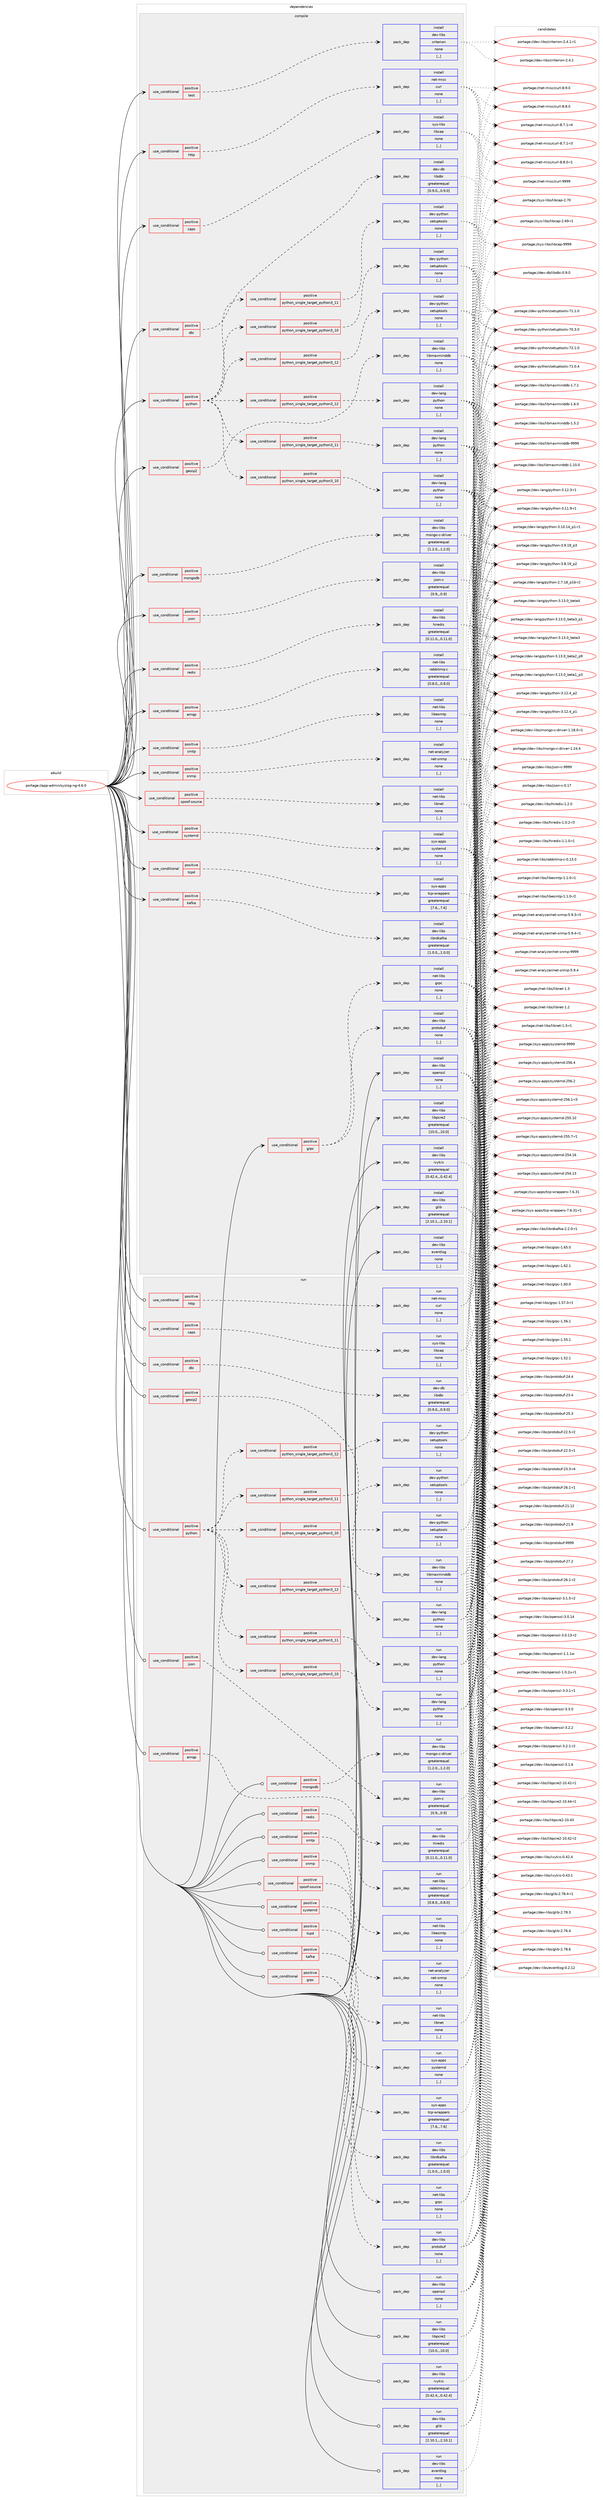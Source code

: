 digraph prolog {

# *************
# Graph options
# *************

newrank=true;
concentrate=true;
compound=true;
graph [rankdir=LR,fontname=Helvetica,fontsize=10,ranksep=1.5];#, ranksep=2.5, nodesep=0.2];
edge  [arrowhead=vee];
node  [fontname=Helvetica,fontsize=10];

# **********
# The ebuild
# **********

subgraph cluster_leftcol {
color=gray;
label=<<i>ebuild</i>>;
id [label="portage://app-admin/syslog-ng-4.6.0", color=red, width=4, href="../app-admin/syslog-ng-4.6.0.svg"];
}

# ****************
# The dependencies
# ****************

subgraph cluster_midcol {
color=gray;
label=<<i>dependencies</i>>;
subgraph cluster_compile {
fillcolor="#eeeeee";
style=filled;
label=<<i>compile</i>>;
subgraph cond1386 {
dependency5383 [label=<<TABLE BORDER="0" CELLBORDER="1" CELLSPACING="0" CELLPADDING="4"><TR><TD ROWSPAN="3" CELLPADDING="10">use_conditional</TD></TR><TR><TD>positive</TD></TR><TR><TD>amqp</TD></TR></TABLE>>, shape=none, color=red];
subgraph pack3977 {
dependency5384 [label=<<TABLE BORDER="0" CELLBORDER="1" CELLSPACING="0" CELLPADDING="4" WIDTH="220"><TR><TD ROWSPAN="6" CELLPADDING="30">pack_dep</TD></TR><TR><TD WIDTH="110">install</TD></TR><TR><TD>net-libs</TD></TR><TR><TD>rabbitmq-c</TD></TR><TR><TD>greaterequal</TD></TR><TR><TD>[0.8.0,,,0.8.0]</TD></TR></TABLE>>, shape=none, color=blue];
}
dependency5383:e -> dependency5384:w [weight=20,style="dashed",arrowhead="vee"];
}
id:e -> dependency5383:w [weight=20,style="solid",arrowhead="vee"];
subgraph cond1387 {
dependency5385 [label=<<TABLE BORDER="0" CELLBORDER="1" CELLSPACING="0" CELLPADDING="4"><TR><TD ROWSPAN="3" CELLPADDING="10">use_conditional</TD></TR><TR><TD>positive</TD></TR><TR><TD>caps</TD></TR></TABLE>>, shape=none, color=red];
subgraph pack3978 {
dependency5386 [label=<<TABLE BORDER="0" CELLBORDER="1" CELLSPACING="0" CELLPADDING="4" WIDTH="220"><TR><TD ROWSPAN="6" CELLPADDING="30">pack_dep</TD></TR><TR><TD WIDTH="110">install</TD></TR><TR><TD>sys-libs</TD></TR><TR><TD>libcap</TD></TR><TR><TD>none</TD></TR><TR><TD>[,,]</TD></TR></TABLE>>, shape=none, color=blue];
}
dependency5385:e -> dependency5386:w [weight=20,style="dashed",arrowhead="vee"];
}
id:e -> dependency5385:w [weight=20,style="solid",arrowhead="vee"];
subgraph cond1388 {
dependency5387 [label=<<TABLE BORDER="0" CELLBORDER="1" CELLSPACING="0" CELLPADDING="4"><TR><TD ROWSPAN="3" CELLPADDING="10">use_conditional</TD></TR><TR><TD>positive</TD></TR><TR><TD>dbi</TD></TR></TABLE>>, shape=none, color=red];
subgraph pack3979 {
dependency5388 [label=<<TABLE BORDER="0" CELLBORDER="1" CELLSPACING="0" CELLPADDING="4" WIDTH="220"><TR><TD ROWSPAN="6" CELLPADDING="30">pack_dep</TD></TR><TR><TD WIDTH="110">install</TD></TR><TR><TD>dev-db</TD></TR><TR><TD>libdbi</TD></TR><TR><TD>greaterequal</TD></TR><TR><TD>[0.9.0,,,0.9.0]</TD></TR></TABLE>>, shape=none, color=blue];
}
dependency5387:e -> dependency5388:w [weight=20,style="dashed",arrowhead="vee"];
}
id:e -> dependency5387:w [weight=20,style="solid",arrowhead="vee"];
subgraph cond1389 {
dependency5389 [label=<<TABLE BORDER="0" CELLBORDER="1" CELLSPACING="0" CELLPADDING="4"><TR><TD ROWSPAN="3" CELLPADDING="10">use_conditional</TD></TR><TR><TD>positive</TD></TR><TR><TD>geoip2</TD></TR></TABLE>>, shape=none, color=red];
subgraph pack3980 {
dependency5390 [label=<<TABLE BORDER="0" CELLBORDER="1" CELLSPACING="0" CELLPADDING="4" WIDTH="220"><TR><TD ROWSPAN="6" CELLPADDING="30">pack_dep</TD></TR><TR><TD WIDTH="110">install</TD></TR><TR><TD>dev-libs</TD></TR><TR><TD>libmaxminddb</TD></TR><TR><TD>none</TD></TR><TR><TD>[,,]</TD></TR></TABLE>>, shape=none, color=blue];
}
dependency5389:e -> dependency5390:w [weight=20,style="dashed",arrowhead="vee"];
}
id:e -> dependency5389:w [weight=20,style="solid",arrowhead="vee"];
subgraph cond1390 {
dependency5391 [label=<<TABLE BORDER="0" CELLBORDER="1" CELLSPACING="0" CELLPADDING="4"><TR><TD ROWSPAN="3" CELLPADDING="10">use_conditional</TD></TR><TR><TD>positive</TD></TR><TR><TD>grpc</TD></TR></TABLE>>, shape=none, color=red];
subgraph pack3981 {
dependency5392 [label=<<TABLE BORDER="0" CELLBORDER="1" CELLSPACING="0" CELLPADDING="4" WIDTH="220"><TR><TD ROWSPAN="6" CELLPADDING="30">pack_dep</TD></TR><TR><TD WIDTH="110">install</TD></TR><TR><TD>dev-libs</TD></TR><TR><TD>protobuf</TD></TR><TR><TD>none</TD></TR><TR><TD>[,,]</TD></TR></TABLE>>, shape=none, color=blue];
}
dependency5391:e -> dependency5392:w [weight=20,style="dashed",arrowhead="vee"];
subgraph pack3982 {
dependency5393 [label=<<TABLE BORDER="0" CELLBORDER="1" CELLSPACING="0" CELLPADDING="4" WIDTH="220"><TR><TD ROWSPAN="6" CELLPADDING="30">pack_dep</TD></TR><TR><TD WIDTH="110">install</TD></TR><TR><TD>net-libs</TD></TR><TR><TD>grpc</TD></TR><TR><TD>none</TD></TR><TR><TD>[,,]</TD></TR></TABLE>>, shape=none, color=blue];
}
dependency5391:e -> dependency5393:w [weight=20,style="dashed",arrowhead="vee"];
}
id:e -> dependency5391:w [weight=20,style="solid",arrowhead="vee"];
subgraph cond1391 {
dependency5394 [label=<<TABLE BORDER="0" CELLBORDER="1" CELLSPACING="0" CELLPADDING="4"><TR><TD ROWSPAN="3" CELLPADDING="10">use_conditional</TD></TR><TR><TD>positive</TD></TR><TR><TD>http</TD></TR></TABLE>>, shape=none, color=red];
subgraph pack3983 {
dependency5395 [label=<<TABLE BORDER="0" CELLBORDER="1" CELLSPACING="0" CELLPADDING="4" WIDTH="220"><TR><TD ROWSPAN="6" CELLPADDING="30">pack_dep</TD></TR><TR><TD WIDTH="110">install</TD></TR><TR><TD>net-misc</TD></TR><TR><TD>curl</TD></TR><TR><TD>none</TD></TR><TR><TD>[,,]</TD></TR></TABLE>>, shape=none, color=blue];
}
dependency5394:e -> dependency5395:w [weight=20,style="dashed",arrowhead="vee"];
}
id:e -> dependency5394:w [weight=20,style="solid",arrowhead="vee"];
subgraph cond1392 {
dependency5396 [label=<<TABLE BORDER="0" CELLBORDER="1" CELLSPACING="0" CELLPADDING="4"><TR><TD ROWSPAN="3" CELLPADDING="10">use_conditional</TD></TR><TR><TD>positive</TD></TR><TR><TD>json</TD></TR></TABLE>>, shape=none, color=red];
subgraph pack3984 {
dependency5397 [label=<<TABLE BORDER="0" CELLBORDER="1" CELLSPACING="0" CELLPADDING="4" WIDTH="220"><TR><TD ROWSPAN="6" CELLPADDING="30">pack_dep</TD></TR><TR><TD WIDTH="110">install</TD></TR><TR><TD>dev-libs</TD></TR><TR><TD>json-c</TD></TR><TR><TD>greaterequal</TD></TR><TR><TD>[0.9,,,0.9]</TD></TR></TABLE>>, shape=none, color=blue];
}
dependency5396:e -> dependency5397:w [weight=20,style="dashed",arrowhead="vee"];
}
id:e -> dependency5396:w [weight=20,style="solid",arrowhead="vee"];
subgraph cond1393 {
dependency5398 [label=<<TABLE BORDER="0" CELLBORDER="1" CELLSPACING="0" CELLPADDING="4"><TR><TD ROWSPAN="3" CELLPADDING="10">use_conditional</TD></TR><TR><TD>positive</TD></TR><TR><TD>kafka</TD></TR></TABLE>>, shape=none, color=red];
subgraph pack3985 {
dependency5399 [label=<<TABLE BORDER="0" CELLBORDER="1" CELLSPACING="0" CELLPADDING="4" WIDTH="220"><TR><TD ROWSPAN="6" CELLPADDING="30">pack_dep</TD></TR><TR><TD WIDTH="110">install</TD></TR><TR><TD>dev-libs</TD></TR><TR><TD>librdkafka</TD></TR><TR><TD>greaterequal</TD></TR><TR><TD>[1.0.0,,,1.0.0]</TD></TR></TABLE>>, shape=none, color=blue];
}
dependency5398:e -> dependency5399:w [weight=20,style="dashed",arrowhead="vee"];
}
id:e -> dependency5398:w [weight=20,style="solid",arrowhead="vee"];
subgraph cond1394 {
dependency5400 [label=<<TABLE BORDER="0" CELLBORDER="1" CELLSPACING="0" CELLPADDING="4"><TR><TD ROWSPAN="3" CELLPADDING="10">use_conditional</TD></TR><TR><TD>positive</TD></TR><TR><TD>mongodb</TD></TR></TABLE>>, shape=none, color=red];
subgraph pack3986 {
dependency5401 [label=<<TABLE BORDER="0" CELLBORDER="1" CELLSPACING="0" CELLPADDING="4" WIDTH="220"><TR><TD ROWSPAN="6" CELLPADDING="30">pack_dep</TD></TR><TR><TD WIDTH="110">install</TD></TR><TR><TD>dev-libs</TD></TR><TR><TD>mongo-c-driver</TD></TR><TR><TD>greaterequal</TD></TR><TR><TD>[1.2.0,,,1.2.0]</TD></TR></TABLE>>, shape=none, color=blue];
}
dependency5400:e -> dependency5401:w [weight=20,style="dashed",arrowhead="vee"];
}
id:e -> dependency5400:w [weight=20,style="solid",arrowhead="vee"];
subgraph cond1395 {
dependency5402 [label=<<TABLE BORDER="0" CELLBORDER="1" CELLSPACING="0" CELLPADDING="4"><TR><TD ROWSPAN="3" CELLPADDING="10">use_conditional</TD></TR><TR><TD>positive</TD></TR><TR><TD>python</TD></TR></TABLE>>, shape=none, color=red];
subgraph cond1396 {
dependency5403 [label=<<TABLE BORDER="0" CELLBORDER="1" CELLSPACING="0" CELLPADDING="4"><TR><TD ROWSPAN="3" CELLPADDING="10">use_conditional</TD></TR><TR><TD>positive</TD></TR><TR><TD>python_single_target_python3_10</TD></TR></TABLE>>, shape=none, color=red];
subgraph pack3987 {
dependency5404 [label=<<TABLE BORDER="0" CELLBORDER="1" CELLSPACING="0" CELLPADDING="4" WIDTH="220"><TR><TD ROWSPAN="6" CELLPADDING="30">pack_dep</TD></TR><TR><TD WIDTH="110">install</TD></TR><TR><TD>dev-lang</TD></TR><TR><TD>python</TD></TR><TR><TD>none</TD></TR><TR><TD>[,,]</TD></TR></TABLE>>, shape=none, color=blue];
}
dependency5403:e -> dependency5404:w [weight=20,style="dashed",arrowhead="vee"];
}
dependency5402:e -> dependency5403:w [weight=20,style="dashed",arrowhead="vee"];
subgraph cond1397 {
dependency5405 [label=<<TABLE BORDER="0" CELLBORDER="1" CELLSPACING="0" CELLPADDING="4"><TR><TD ROWSPAN="3" CELLPADDING="10">use_conditional</TD></TR><TR><TD>positive</TD></TR><TR><TD>python_single_target_python3_11</TD></TR></TABLE>>, shape=none, color=red];
subgraph pack3988 {
dependency5406 [label=<<TABLE BORDER="0" CELLBORDER="1" CELLSPACING="0" CELLPADDING="4" WIDTH="220"><TR><TD ROWSPAN="6" CELLPADDING="30">pack_dep</TD></TR><TR><TD WIDTH="110">install</TD></TR><TR><TD>dev-lang</TD></TR><TR><TD>python</TD></TR><TR><TD>none</TD></TR><TR><TD>[,,]</TD></TR></TABLE>>, shape=none, color=blue];
}
dependency5405:e -> dependency5406:w [weight=20,style="dashed",arrowhead="vee"];
}
dependency5402:e -> dependency5405:w [weight=20,style="dashed",arrowhead="vee"];
subgraph cond1398 {
dependency5407 [label=<<TABLE BORDER="0" CELLBORDER="1" CELLSPACING="0" CELLPADDING="4"><TR><TD ROWSPAN="3" CELLPADDING="10">use_conditional</TD></TR><TR><TD>positive</TD></TR><TR><TD>python_single_target_python3_12</TD></TR></TABLE>>, shape=none, color=red];
subgraph pack3989 {
dependency5408 [label=<<TABLE BORDER="0" CELLBORDER="1" CELLSPACING="0" CELLPADDING="4" WIDTH="220"><TR><TD ROWSPAN="6" CELLPADDING="30">pack_dep</TD></TR><TR><TD WIDTH="110">install</TD></TR><TR><TD>dev-lang</TD></TR><TR><TD>python</TD></TR><TR><TD>none</TD></TR><TR><TD>[,,]</TD></TR></TABLE>>, shape=none, color=blue];
}
dependency5407:e -> dependency5408:w [weight=20,style="dashed",arrowhead="vee"];
}
dependency5402:e -> dependency5407:w [weight=20,style="dashed",arrowhead="vee"];
subgraph cond1399 {
dependency5409 [label=<<TABLE BORDER="0" CELLBORDER="1" CELLSPACING="0" CELLPADDING="4"><TR><TD ROWSPAN="3" CELLPADDING="10">use_conditional</TD></TR><TR><TD>positive</TD></TR><TR><TD>python_single_target_python3_10</TD></TR></TABLE>>, shape=none, color=red];
subgraph pack3990 {
dependency5410 [label=<<TABLE BORDER="0" CELLBORDER="1" CELLSPACING="0" CELLPADDING="4" WIDTH="220"><TR><TD ROWSPAN="6" CELLPADDING="30">pack_dep</TD></TR><TR><TD WIDTH="110">install</TD></TR><TR><TD>dev-python</TD></TR><TR><TD>setuptools</TD></TR><TR><TD>none</TD></TR><TR><TD>[,,]</TD></TR></TABLE>>, shape=none, color=blue];
}
dependency5409:e -> dependency5410:w [weight=20,style="dashed",arrowhead="vee"];
}
dependency5402:e -> dependency5409:w [weight=20,style="dashed",arrowhead="vee"];
subgraph cond1400 {
dependency5411 [label=<<TABLE BORDER="0" CELLBORDER="1" CELLSPACING="0" CELLPADDING="4"><TR><TD ROWSPAN="3" CELLPADDING="10">use_conditional</TD></TR><TR><TD>positive</TD></TR><TR><TD>python_single_target_python3_11</TD></TR></TABLE>>, shape=none, color=red];
subgraph pack3991 {
dependency5412 [label=<<TABLE BORDER="0" CELLBORDER="1" CELLSPACING="0" CELLPADDING="4" WIDTH="220"><TR><TD ROWSPAN="6" CELLPADDING="30">pack_dep</TD></TR><TR><TD WIDTH="110">install</TD></TR><TR><TD>dev-python</TD></TR><TR><TD>setuptools</TD></TR><TR><TD>none</TD></TR><TR><TD>[,,]</TD></TR></TABLE>>, shape=none, color=blue];
}
dependency5411:e -> dependency5412:w [weight=20,style="dashed",arrowhead="vee"];
}
dependency5402:e -> dependency5411:w [weight=20,style="dashed",arrowhead="vee"];
subgraph cond1401 {
dependency5413 [label=<<TABLE BORDER="0" CELLBORDER="1" CELLSPACING="0" CELLPADDING="4"><TR><TD ROWSPAN="3" CELLPADDING="10">use_conditional</TD></TR><TR><TD>positive</TD></TR><TR><TD>python_single_target_python3_12</TD></TR></TABLE>>, shape=none, color=red];
subgraph pack3992 {
dependency5414 [label=<<TABLE BORDER="0" CELLBORDER="1" CELLSPACING="0" CELLPADDING="4" WIDTH="220"><TR><TD ROWSPAN="6" CELLPADDING="30">pack_dep</TD></TR><TR><TD WIDTH="110">install</TD></TR><TR><TD>dev-python</TD></TR><TR><TD>setuptools</TD></TR><TR><TD>none</TD></TR><TR><TD>[,,]</TD></TR></TABLE>>, shape=none, color=blue];
}
dependency5413:e -> dependency5414:w [weight=20,style="dashed",arrowhead="vee"];
}
dependency5402:e -> dependency5413:w [weight=20,style="dashed",arrowhead="vee"];
}
id:e -> dependency5402:w [weight=20,style="solid",arrowhead="vee"];
subgraph cond1402 {
dependency5415 [label=<<TABLE BORDER="0" CELLBORDER="1" CELLSPACING="0" CELLPADDING="4"><TR><TD ROWSPAN="3" CELLPADDING="10">use_conditional</TD></TR><TR><TD>positive</TD></TR><TR><TD>redis</TD></TR></TABLE>>, shape=none, color=red];
subgraph pack3993 {
dependency5416 [label=<<TABLE BORDER="0" CELLBORDER="1" CELLSPACING="0" CELLPADDING="4" WIDTH="220"><TR><TD ROWSPAN="6" CELLPADDING="30">pack_dep</TD></TR><TR><TD WIDTH="110">install</TD></TR><TR><TD>dev-libs</TD></TR><TR><TD>hiredis</TD></TR><TR><TD>greaterequal</TD></TR><TR><TD>[0.11.0,,,0.11.0]</TD></TR></TABLE>>, shape=none, color=blue];
}
dependency5415:e -> dependency5416:w [weight=20,style="dashed",arrowhead="vee"];
}
id:e -> dependency5415:w [weight=20,style="solid",arrowhead="vee"];
subgraph cond1403 {
dependency5417 [label=<<TABLE BORDER="0" CELLBORDER="1" CELLSPACING="0" CELLPADDING="4"><TR><TD ROWSPAN="3" CELLPADDING="10">use_conditional</TD></TR><TR><TD>positive</TD></TR><TR><TD>smtp</TD></TR></TABLE>>, shape=none, color=red];
subgraph pack3994 {
dependency5418 [label=<<TABLE BORDER="0" CELLBORDER="1" CELLSPACING="0" CELLPADDING="4" WIDTH="220"><TR><TD ROWSPAN="6" CELLPADDING="30">pack_dep</TD></TR><TR><TD WIDTH="110">install</TD></TR><TR><TD>net-libs</TD></TR><TR><TD>libesmtp</TD></TR><TR><TD>none</TD></TR><TR><TD>[,,]</TD></TR></TABLE>>, shape=none, color=blue];
}
dependency5417:e -> dependency5418:w [weight=20,style="dashed",arrowhead="vee"];
}
id:e -> dependency5417:w [weight=20,style="solid",arrowhead="vee"];
subgraph cond1404 {
dependency5419 [label=<<TABLE BORDER="0" CELLBORDER="1" CELLSPACING="0" CELLPADDING="4"><TR><TD ROWSPAN="3" CELLPADDING="10">use_conditional</TD></TR><TR><TD>positive</TD></TR><TR><TD>snmp</TD></TR></TABLE>>, shape=none, color=red];
subgraph pack3995 {
dependency5420 [label=<<TABLE BORDER="0" CELLBORDER="1" CELLSPACING="0" CELLPADDING="4" WIDTH="220"><TR><TD ROWSPAN="6" CELLPADDING="30">pack_dep</TD></TR><TR><TD WIDTH="110">install</TD></TR><TR><TD>net-analyzer</TD></TR><TR><TD>net-snmp</TD></TR><TR><TD>none</TD></TR><TR><TD>[,,]</TD></TR></TABLE>>, shape=none, color=blue];
}
dependency5419:e -> dependency5420:w [weight=20,style="dashed",arrowhead="vee"];
}
id:e -> dependency5419:w [weight=20,style="solid",arrowhead="vee"];
subgraph cond1405 {
dependency5421 [label=<<TABLE BORDER="0" CELLBORDER="1" CELLSPACING="0" CELLPADDING="4"><TR><TD ROWSPAN="3" CELLPADDING="10">use_conditional</TD></TR><TR><TD>positive</TD></TR><TR><TD>spoof-source</TD></TR></TABLE>>, shape=none, color=red];
subgraph pack3996 {
dependency5422 [label=<<TABLE BORDER="0" CELLBORDER="1" CELLSPACING="0" CELLPADDING="4" WIDTH="220"><TR><TD ROWSPAN="6" CELLPADDING="30">pack_dep</TD></TR><TR><TD WIDTH="110">install</TD></TR><TR><TD>net-libs</TD></TR><TR><TD>libnet</TD></TR><TR><TD>none</TD></TR><TR><TD>[,,]</TD></TR></TABLE>>, shape=none, color=blue];
}
dependency5421:e -> dependency5422:w [weight=20,style="dashed",arrowhead="vee"];
}
id:e -> dependency5421:w [weight=20,style="solid",arrowhead="vee"];
subgraph cond1406 {
dependency5423 [label=<<TABLE BORDER="0" CELLBORDER="1" CELLSPACING="0" CELLPADDING="4"><TR><TD ROWSPAN="3" CELLPADDING="10">use_conditional</TD></TR><TR><TD>positive</TD></TR><TR><TD>systemd</TD></TR></TABLE>>, shape=none, color=red];
subgraph pack3997 {
dependency5424 [label=<<TABLE BORDER="0" CELLBORDER="1" CELLSPACING="0" CELLPADDING="4" WIDTH="220"><TR><TD ROWSPAN="6" CELLPADDING="30">pack_dep</TD></TR><TR><TD WIDTH="110">install</TD></TR><TR><TD>sys-apps</TD></TR><TR><TD>systemd</TD></TR><TR><TD>none</TD></TR><TR><TD>[,,]</TD></TR></TABLE>>, shape=none, color=blue];
}
dependency5423:e -> dependency5424:w [weight=20,style="dashed",arrowhead="vee"];
}
id:e -> dependency5423:w [weight=20,style="solid",arrowhead="vee"];
subgraph cond1407 {
dependency5425 [label=<<TABLE BORDER="0" CELLBORDER="1" CELLSPACING="0" CELLPADDING="4"><TR><TD ROWSPAN="3" CELLPADDING="10">use_conditional</TD></TR><TR><TD>positive</TD></TR><TR><TD>tcpd</TD></TR></TABLE>>, shape=none, color=red];
subgraph pack3998 {
dependency5426 [label=<<TABLE BORDER="0" CELLBORDER="1" CELLSPACING="0" CELLPADDING="4" WIDTH="220"><TR><TD ROWSPAN="6" CELLPADDING="30">pack_dep</TD></TR><TR><TD WIDTH="110">install</TD></TR><TR><TD>sys-apps</TD></TR><TR><TD>tcp-wrappers</TD></TR><TR><TD>greaterequal</TD></TR><TR><TD>[7.6,,,7.6]</TD></TR></TABLE>>, shape=none, color=blue];
}
dependency5425:e -> dependency5426:w [weight=20,style="dashed",arrowhead="vee"];
}
id:e -> dependency5425:w [weight=20,style="solid",arrowhead="vee"];
subgraph cond1408 {
dependency5427 [label=<<TABLE BORDER="0" CELLBORDER="1" CELLSPACING="0" CELLPADDING="4"><TR><TD ROWSPAN="3" CELLPADDING="10">use_conditional</TD></TR><TR><TD>positive</TD></TR><TR><TD>test</TD></TR></TABLE>>, shape=none, color=red];
subgraph pack3999 {
dependency5428 [label=<<TABLE BORDER="0" CELLBORDER="1" CELLSPACING="0" CELLPADDING="4" WIDTH="220"><TR><TD ROWSPAN="6" CELLPADDING="30">pack_dep</TD></TR><TR><TD WIDTH="110">install</TD></TR><TR><TD>dev-libs</TD></TR><TR><TD>criterion</TD></TR><TR><TD>none</TD></TR><TR><TD>[,,]</TD></TR></TABLE>>, shape=none, color=blue];
}
dependency5427:e -> dependency5428:w [weight=20,style="dashed",arrowhead="vee"];
}
id:e -> dependency5427:w [weight=20,style="solid",arrowhead="vee"];
subgraph pack4000 {
dependency5429 [label=<<TABLE BORDER="0" CELLBORDER="1" CELLSPACING="0" CELLPADDING="4" WIDTH="220"><TR><TD ROWSPAN="6" CELLPADDING="30">pack_dep</TD></TR><TR><TD WIDTH="110">install</TD></TR><TR><TD>dev-libs</TD></TR><TR><TD>glib</TD></TR><TR><TD>greaterequal</TD></TR><TR><TD>[2.10.1,,,2.10.1]</TD></TR></TABLE>>, shape=none, color=blue];
}
id:e -> dependency5429:w [weight=20,style="solid",arrowhead="vee"];
subgraph pack4001 {
dependency5430 [label=<<TABLE BORDER="0" CELLBORDER="1" CELLSPACING="0" CELLPADDING="4" WIDTH="220"><TR><TD ROWSPAN="6" CELLPADDING="30">pack_dep</TD></TR><TR><TD WIDTH="110">install</TD></TR><TR><TD>dev-libs</TD></TR><TR><TD>ivykis</TD></TR><TR><TD>greaterequal</TD></TR><TR><TD>[0.42.4,,,0.42.4]</TD></TR></TABLE>>, shape=none, color=blue];
}
id:e -> dependency5430:w [weight=20,style="solid",arrowhead="vee"];
subgraph pack4002 {
dependency5431 [label=<<TABLE BORDER="0" CELLBORDER="1" CELLSPACING="0" CELLPADDING="4" WIDTH="220"><TR><TD ROWSPAN="6" CELLPADDING="30">pack_dep</TD></TR><TR><TD WIDTH="110">install</TD></TR><TR><TD>dev-libs</TD></TR><TR><TD>libpcre2</TD></TR><TR><TD>greaterequal</TD></TR><TR><TD>[10.0,,,10.0]</TD></TR></TABLE>>, shape=none, color=blue];
}
id:e -> dependency5431:w [weight=20,style="solid",arrowhead="vee"];
subgraph pack4003 {
dependency5432 [label=<<TABLE BORDER="0" CELLBORDER="1" CELLSPACING="0" CELLPADDING="4" WIDTH="220"><TR><TD ROWSPAN="6" CELLPADDING="30">pack_dep</TD></TR><TR><TD WIDTH="110">install</TD></TR><TR><TD>dev-libs</TD></TR><TR><TD>openssl</TD></TR><TR><TD>none</TD></TR><TR><TD>[,,]</TD></TR></TABLE>>, shape=none, color=blue];
}
id:e -> dependency5432:w [weight=20,style="solid",arrowhead="vee"];
subgraph pack4004 {
dependency5433 [label=<<TABLE BORDER="0" CELLBORDER="1" CELLSPACING="0" CELLPADDING="4" WIDTH="220"><TR><TD ROWSPAN="6" CELLPADDING="30">pack_dep</TD></TR><TR><TD WIDTH="110">install</TD></TR><TR><TD>dev-libs</TD></TR><TR><TD>eventlog</TD></TR><TR><TD>none</TD></TR><TR><TD>[,,]</TD></TR></TABLE>>, shape=none, color=blue];
}
id:e -> dependency5433:w [weight=20,style="solid",arrowhead="vee"];
}
subgraph cluster_compileandrun {
fillcolor="#eeeeee";
style=filled;
label=<<i>compile and run</i>>;
}
subgraph cluster_run {
fillcolor="#eeeeee";
style=filled;
label=<<i>run</i>>;
subgraph cond1409 {
dependency5434 [label=<<TABLE BORDER="0" CELLBORDER="1" CELLSPACING="0" CELLPADDING="4"><TR><TD ROWSPAN="3" CELLPADDING="10">use_conditional</TD></TR><TR><TD>positive</TD></TR><TR><TD>amqp</TD></TR></TABLE>>, shape=none, color=red];
subgraph pack4005 {
dependency5435 [label=<<TABLE BORDER="0" CELLBORDER="1" CELLSPACING="0" CELLPADDING="4" WIDTH="220"><TR><TD ROWSPAN="6" CELLPADDING="30">pack_dep</TD></TR><TR><TD WIDTH="110">run</TD></TR><TR><TD>net-libs</TD></TR><TR><TD>rabbitmq-c</TD></TR><TR><TD>greaterequal</TD></TR><TR><TD>[0.8.0,,,0.8.0]</TD></TR></TABLE>>, shape=none, color=blue];
}
dependency5434:e -> dependency5435:w [weight=20,style="dashed",arrowhead="vee"];
}
id:e -> dependency5434:w [weight=20,style="solid",arrowhead="odot"];
subgraph cond1410 {
dependency5436 [label=<<TABLE BORDER="0" CELLBORDER="1" CELLSPACING="0" CELLPADDING="4"><TR><TD ROWSPAN="3" CELLPADDING="10">use_conditional</TD></TR><TR><TD>positive</TD></TR><TR><TD>caps</TD></TR></TABLE>>, shape=none, color=red];
subgraph pack4006 {
dependency5437 [label=<<TABLE BORDER="0" CELLBORDER="1" CELLSPACING="0" CELLPADDING="4" WIDTH="220"><TR><TD ROWSPAN="6" CELLPADDING="30">pack_dep</TD></TR><TR><TD WIDTH="110">run</TD></TR><TR><TD>sys-libs</TD></TR><TR><TD>libcap</TD></TR><TR><TD>none</TD></TR><TR><TD>[,,]</TD></TR></TABLE>>, shape=none, color=blue];
}
dependency5436:e -> dependency5437:w [weight=20,style="dashed",arrowhead="vee"];
}
id:e -> dependency5436:w [weight=20,style="solid",arrowhead="odot"];
subgraph cond1411 {
dependency5438 [label=<<TABLE BORDER="0" CELLBORDER="1" CELLSPACING="0" CELLPADDING="4"><TR><TD ROWSPAN="3" CELLPADDING="10">use_conditional</TD></TR><TR><TD>positive</TD></TR><TR><TD>dbi</TD></TR></TABLE>>, shape=none, color=red];
subgraph pack4007 {
dependency5439 [label=<<TABLE BORDER="0" CELLBORDER="1" CELLSPACING="0" CELLPADDING="4" WIDTH="220"><TR><TD ROWSPAN="6" CELLPADDING="30">pack_dep</TD></TR><TR><TD WIDTH="110">run</TD></TR><TR><TD>dev-db</TD></TR><TR><TD>libdbi</TD></TR><TR><TD>greaterequal</TD></TR><TR><TD>[0.9.0,,,0.9.0]</TD></TR></TABLE>>, shape=none, color=blue];
}
dependency5438:e -> dependency5439:w [weight=20,style="dashed",arrowhead="vee"];
}
id:e -> dependency5438:w [weight=20,style="solid",arrowhead="odot"];
subgraph cond1412 {
dependency5440 [label=<<TABLE BORDER="0" CELLBORDER="1" CELLSPACING="0" CELLPADDING="4"><TR><TD ROWSPAN="3" CELLPADDING="10">use_conditional</TD></TR><TR><TD>positive</TD></TR><TR><TD>geoip2</TD></TR></TABLE>>, shape=none, color=red];
subgraph pack4008 {
dependency5441 [label=<<TABLE BORDER="0" CELLBORDER="1" CELLSPACING="0" CELLPADDING="4" WIDTH="220"><TR><TD ROWSPAN="6" CELLPADDING="30">pack_dep</TD></TR><TR><TD WIDTH="110">run</TD></TR><TR><TD>dev-libs</TD></TR><TR><TD>libmaxminddb</TD></TR><TR><TD>none</TD></TR><TR><TD>[,,]</TD></TR></TABLE>>, shape=none, color=blue];
}
dependency5440:e -> dependency5441:w [weight=20,style="dashed",arrowhead="vee"];
}
id:e -> dependency5440:w [weight=20,style="solid",arrowhead="odot"];
subgraph cond1413 {
dependency5442 [label=<<TABLE BORDER="0" CELLBORDER="1" CELLSPACING="0" CELLPADDING="4"><TR><TD ROWSPAN="3" CELLPADDING="10">use_conditional</TD></TR><TR><TD>positive</TD></TR><TR><TD>grpc</TD></TR></TABLE>>, shape=none, color=red];
subgraph pack4009 {
dependency5443 [label=<<TABLE BORDER="0" CELLBORDER="1" CELLSPACING="0" CELLPADDING="4" WIDTH="220"><TR><TD ROWSPAN="6" CELLPADDING="30">pack_dep</TD></TR><TR><TD WIDTH="110">run</TD></TR><TR><TD>dev-libs</TD></TR><TR><TD>protobuf</TD></TR><TR><TD>none</TD></TR><TR><TD>[,,]</TD></TR></TABLE>>, shape=none, color=blue];
}
dependency5442:e -> dependency5443:w [weight=20,style="dashed",arrowhead="vee"];
subgraph pack4010 {
dependency5444 [label=<<TABLE BORDER="0" CELLBORDER="1" CELLSPACING="0" CELLPADDING="4" WIDTH="220"><TR><TD ROWSPAN="6" CELLPADDING="30">pack_dep</TD></TR><TR><TD WIDTH="110">run</TD></TR><TR><TD>net-libs</TD></TR><TR><TD>grpc</TD></TR><TR><TD>none</TD></TR><TR><TD>[,,]</TD></TR></TABLE>>, shape=none, color=blue];
}
dependency5442:e -> dependency5444:w [weight=20,style="dashed",arrowhead="vee"];
}
id:e -> dependency5442:w [weight=20,style="solid",arrowhead="odot"];
subgraph cond1414 {
dependency5445 [label=<<TABLE BORDER="0" CELLBORDER="1" CELLSPACING="0" CELLPADDING="4"><TR><TD ROWSPAN="3" CELLPADDING="10">use_conditional</TD></TR><TR><TD>positive</TD></TR><TR><TD>http</TD></TR></TABLE>>, shape=none, color=red];
subgraph pack4011 {
dependency5446 [label=<<TABLE BORDER="0" CELLBORDER="1" CELLSPACING="0" CELLPADDING="4" WIDTH="220"><TR><TD ROWSPAN="6" CELLPADDING="30">pack_dep</TD></TR><TR><TD WIDTH="110">run</TD></TR><TR><TD>net-misc</TD></TR><TR><TD>curl</TD></TR><TR><TD>none</TD></TR><TR><TD>[,,]</TD></TR></TABLE>>, shape=none, color=blue];
}
dependency5445:e -> dependency5446:w [weight=20,style="dashed",arrowhead="vee"];
}
id:e -> dependency5445:w [weight=20,style="solid",arrowhead="odot"];
subgraph cond1415 {
dependency5447 [label=<<TABLE BORDER="0" CELLBORDER="1" CELLSPACING="0" CELLPADDING="4"><TR><TD ROWSPAN="3" CELLPADDING="10">use_conditional</TD></TR><TR><TD>positive</TD></TR><TR><TD>json</TD></TR></TABLE>>, shape=none, color=red];
subgraph pack4012 {
dependency5448 [label=<<TABLE BORDER="0" CELLBORDER="1" CELLSPACING="0" CELLPADDING="4" WIDTH="220"><TR><TD ROWSPAN="6" CELLPADDING="30">pack_dep</TD></TR><TR><TD WIDTH="110">run</TD></TR><TR><TD>dev-libs</TD></TR><TR><TD>json-c</TD></TR><TR><TD>greaterequal</TD></TR><TR><TD>[0.9,,,0.9]</TD></TR></TABLE>>, shape=none, color=blue];
}
dependency5447:e -> dependency5448:w [weight=20,style="dashed",arrowhead="vee"];
}
id:e -> dependency5447:w [weight=20,style="solid",arrowhead="odot"];
subgraph cond1416 {
dependency5449 [label=<<TABLE BORDER="0" CELLBORDER="1" CELLSPACING="0" CELLPADDING="4"><TR><TD ROWSPAN="3" CELLPADDING="10">use_conditional</TD></TR><TR><TD>positive</TD></TR><TR><TD>kafka</TD></TR></TABLE>>, shape=none, color=red];
subgraph pack4013 {
dependency5450 [label=<<TABLE BORDER="0" CELLBORDER="1" CELLSPACING="0" CELLPADDING="4" WIDTH="220"><TR><TD ROWSPAN="6" CELLPADDING="30">pack_dep</TD></TR><TR><TD WIDTH="110">run</TD></TR><TR><TD>dev-libs</TD></TR><TR><TD>librdkafka</TD></TR><TR><TD>greaterequal</TD></TR><TR><TD>[1.0.0,,,1.0.0]</TD></TR></TABLE>>, shape=none, color=blue];
}
dependency5449:e -> dependency5450:w [weight=20,style="dashed",arrowhead="vee"];
}
id:e -> dependency5449:w [weight=20,style="solid",arrowhead="odot"];
subgraph cond1417 {
dependency5451 [label=<<TABLE BORDER="0" CELLBORDER="1" CELLSPACING="0" CELLPADDING="4"><TR><TD ROWSPAN="3" CELLPADDING="10">use_conditional</TD></TR><TR><TD>positive</TD></TR><TR><TD>mongodb</TD></TR></TABLE>>, shape=none, color=red];
subgraph pack4014 {
dependency5452 [label=<<TABLE BORDER="0" CELLBORDER="1" CELLSPACING="0" CELLPADDING="4" WIDTH="220"><TR><TD ROWSPAN="6" CELLPADDING="30">pack_dep</TD></TR><TR><TD WIDTH="110">run</TD></TR><TR><TD>dev-libs</TD></TR><TR><TD>mongo-c-driver</TD></TR><TR><TD>greaterequal</TD></TR><TR><TD>[1.2.0,,,1.2.0]</TD></TR></TABLE>>, shape=none, color=blue];
}
dependency5451:e -> dependency5452:w [weight=20,style="dashed",arrowhead="vee"];
}
id:e -> dependency5451:w [weight=20,style="solid",arrowhead="odot"];
subgraph cond1418 {
dependency5453 [label=<<TABLE BORDER="0" CELLBORDER="1" CELLSPACING="0" CELLPADDING="4"><TR><TD ROWSPAN="3" CELLPADDING="10">use_conditional</TD></TR><TR><TD>positive</TD></TR><TR><TD>python</TD></TR></TABLE>>, shape=none, color=red];
subgraph cond1419 {
dependency5454 [label=<<TABLE BORDER="0" CELLBORDER="1" CELLSPACING="0" CELLPADDING="4"><TR><TD ROWSPAN="3" CELLPADDING="10">use_conditional</TD></TR><TR><TD>positive</TD></TR><TR><TD>python_single_target_python3_10</TD></TR></TABLE>>, shape=none, color=red];
subgraph pack4015 {
dependency5455 [label=<<TABLE BORDER="0" CELLBORDER="1" CELLSPACING="0" CELLPADDING="4" WIDTH="220"><TR><TD ROWSPAN="6" CELLPADDING="30">pack_dep</TD></TR><TR><TD WIDTH="110">run</TD></TR><TR><TD>dev-lang</TD></TR><TR><TD>python</TD></TR><TR><TD>none</TD></TR><TR><TD>[,,]</TD></TR></TABLE>>, shape=none, color=blue];
}
dependency5454:e -> dependency5455:w [weight=20,style="dashed",arrowhead="vee"];
}
dependency5453:e -> dependency5454:w [weight=20,style="dashed",arrowhead="vee"];
subgraph cond1420 {
dependency5456 [label=<<TABLE BORDER="0" CELLBORDER="1" CELLSPACING="0" CELLPADDING="4"><TR><TD ROWSPAN="3" CELLPADDING="10">use_conditional</TD></TR><TR><TD>positive</TD></TR><TR><TD>python_single_target_python3_11</TD></TR></TABLE>>, shape=none, color=red];
subgraph pack4016 {
dependency5457 [label=<<TABLE BORDER="0" CELLBORDER="1" CELLSPACING="0" CELLPADDING="4" WIDTH="220"><TR><TD ROWSPAN="6" CELLPADDING="30">pack_dep</TD></TR><TR><TD WIDTH="110">run</TD></TR><TR><TD>dev-lang</TD></TR><TR><TD>python</TD></TR><TR><TD>none</TD></TR><TR><TD>[,,]</TD></TR></TABLE>>, shape=none, color=blue];
}
dependency5456:e -> dependency5457:w [weight=20,style="dashed",arrowhead="vee"];
}
dependency5453:e -> dependency5456:w [weight=20,style="dashed",arrowhead="vee"];
subgraph cond1421 {
dependency5458 [label=<<TABLE BORDER="0" CELLBORDER="1" CELLSPACING="0" CELLPADDING="4"><TR><TD ROWSPAN="3" CELLPADDING="10">use_conditional</TD></TR><TR><TD>positive</TD></TR><TR><TD>python_single_target_python3_12</TD></TR></TABLE>>, shape=none, color=red];
subgraph pack4017 {
dependency5459 [label=<<TABLE BORDER="0" CELLBORDER="1" CELLSPACING="0" CELLPADDING="4" WIDTH="220"><TR><TD ROWSPAN="6" CELLPADDING="30">pack_dep</TD></TR><TR><TD WIDTH="110">run</TD></TR><TR><TD>dev-lang</TD></TR><TR><TD>python</TD></TR><TR><TD>none</TD></TR><TR><TD>[,,]</TD></TR></TABLE>>, shape=none, color=blue];
}
dependency5458:e -> dependency5459:w [weight=20,style="dashed",arrowhead="vee"];
}
dependency5453:e -> dependency5458:w [weight=20,style="dashed",arrowhead="vee"];
subgraph cond1422 {
dependency5460 [label=<<TABLE BORDER="0" CELLBORDER="1" CELLSPACING="0" CELLPADDING="4"><TR><TD ROWSPAN="3" CELLPADDING="10">use_conditional</TD></TR><TR><TD>positive</TD></TR><TR><TD>python_single_target_python3_10</TD></TR></TABLE>>, shape=none, color=red];
subgraph pack4018 {
dependency5461 [label=<<TABLE BORDER="0" CELLBORDER="1" CELLSPACING="0" CELLPADDING="4" WIDTH="220"><TR><TD ROWSPAN="6" CELLPADDING="30">pack_dep</TD></TR><TR><TD WIDTH="110">run</TD></TR><TR><TD>dev-python</TD></TR><TR><TD>setuptools</TD></TR><TR><TD>none</TD></TR><TR><TD>[,,]</TD></TR></TABLE>>, shape=none, color=blue];
}
dependency5460:e -> dependency5461:w [weight=20,style="dashed",arrowhead="vee"];
}
dependency5453:e -> dependency5460:w [weight=20,style="dashed",arrowhead="vee"];
subgraph cond1423 {
dependency5462 [label=<<TABLE BORDER="0" CELLBORDER="1" CELLSPACING="0" CELLPADDING="4"><TR><TD ROWSPAN="3" CELLPADDING="10">use_conditional</TD></TR><TR><TD>positive</TD></TR><TR><TD>python_single_target_python3_11</TD></TR></TABLE>>, shape=none, color=red];
subgraph pack4019 {
dependency5463 [label=<<TABLE BORDER="0" CELLBORDER="1" CELLSPACING="0" CELLPADDING="4" WIDTH="220"><TR><TD ROWSPAN="6" CELLPADDING="30">pack_dep</TD></TR><TR><TD WIDTH="110">run</TD></TR><TR><TD>dev-python</TD></TR><TR><TD>setuptools</TD></TR><TR><TD>none</TD></TR><TR><TD>[,,]</TD></TR></TABLE>>, shape=none, color=blue];
}
dependency5462:e -> dependency5463:w [weight=20,style="dashed",arrowhead="vee"];
}
dependency5453:e -> dependency5462:w [weight=20,style="dashed",arrowhead="vee"];
subgraph cond1424 {
dependency5464 [label=<<TABLE BORDER="0" CELLBORDER="1" CELLSPACING="0" CELLPADDING="4"><TR><TD ROWSPAN="3" CELLPADDING="10">use_conditional</TD></TR><TR><TD>positive</TD></TR><TR><TD>python_single_target_python3_12</TD></TR></TABLE>>, shape=none, color=red];
subgraph pack4020 {
dependency5465 [label=<<TABLE BORDER="0" CELLBORDER="1" CELLSPACING="0" CELLPADDING="4" WIDTH="220"><TR><TD ROWSPAN="6" CELLPADDING="30">pack_dep</TD></TR><TR><TD WIDTH="110">run</TD></TR><TR><TD>dev-python</TD></TR><TR><TD>setuptools</TD></TR><TR><TD>none</TD></TR><TR><TD>[,,]</TD></TR></TABLE>>, shape=none, color=blue];
}
dependency5464:e -> dependency5465:w [weight=20,style="dashed",arrowhead="vee"];
}
dependency5453:e -> dependency5464:w [weight=20,style="dashed",arrowhead="vee"];
}
id:e -> dependency5453:w [weight=20,style="solid",arrowhead="odot"];
subgraph cond1425 {
dependency5466 [label=<<TABLE BORDER="0" CELLBORDER="1" CELLSPACING="0" CELLPADDING="4"><TR><TD ROWSPAN="3" CELLPADDING="10">use_conditional</TD></TR><TR><TD>positive</TD></TR><TR><TD>redis</TD></TR></TABLE>>, shape=none, color=red];
subgraph pack4021 {
dependency5467 [label=<<TABLE BORDER="0" CELLBORDER="1" CELLSPACING="0" CELLPADDING="4" WIDTH="220"><TR><TD ROWSPAN="6" CELLPADDING="30">pack_dep</TD></TR><TR><TD WIDTH="110">run</TD></TR><TR><TD>dev-libs</TD></TR><TR><TD>hiredis</TD></TR><TR><TD>greaterequal</TD></TR><TR><TD>[0.11.0,,,0.11.0]</TD></TR></TABLE>>, shape=none, color=blue];
}
dependency5466:e -> dependency5467:w [weight=20,style="dashed",arrowhead="vee"];
}
id:e -> dependency5466:w [weight=20,style="solid",arrowhead="odot"];
subgraph cond1426 {
dependency5468 [label=<<TABLE BORDER="0" CELLBORDER="1" CELLSPACING="0" CELLPADDING="4"><TR><TD ROWSPAN="3" CELLPADDING="10">use_conditional</TD></TR><TR><TD>positive</TD></TR><TR><TD>smtp</TD></TR></TABLE>>, shape=none, color=red];
subgraph pack4022 {
dependency5469 [label=<<TABLE BORDER="0" CELLBORDER="1" CELLSPACING="0" CELLPADDING="4" WIDTH="220"><TR><TD ROWSPAN="6" CELLPADDING="30">pack_dep</TD></TR><TR><TD WIDTH="110">run</TD></TR><TR><TD>net-libs</TD></TR><TR><TD>libesmtp</TD></TR><TR><TD>none</TD></TR><TR><TD>[,,]</TD></TR></TABLE>>, shape=none, color=blue];
}
dependency5468:e -> dependency5469:w [weight=20,style="dashed",arrowhead="vee"];
}
id:e -> dependency5468:w [weight=20,style="solid",arrowhead="odot"];
subgraph cond1427 {
dependency5470 [label=<<TABLE BORDER="0" CELLBORDER="1" CELLSPACING="0" CELLPADDING="4"><TR><TD ROWSPAN="3" CELLPADDING="10">use_conditional</TD></TR><TR><TD>positive</TD></TR><TR><TD>snmp</TD></TR></TABLE>>, shape=none, color=red];
subgraph pack4023 {
dependency5471 [label=<<TABLE BORDER="0" CELLBORDER="1" CELLSPACING="0" CELLPADDING="4" WIDTH="220"><TR><TD ROWSPAN="6" CELLPADDING="30">pack_dep</TD></TR><TR><TD WIDTH="110">run</TD></TR><TR><TD>net-analyzer</TD></TR><TR><TD>net-snmp</TD></TR><TR><TD>none</TD></TR><TR><TD>[,,]</TD></TR></TABLE>>, shape=none, color=blue];
}
dependency5470:e -> dependency5471:w [weight=20,style="dashed",arrowhead="vee"];
}
id:e -> dependency5470:w [weight=20,style="solid",arrowhead="odot"];
subgraph cond1428 {
dependency5472 [label=<<TABLE BORDER="0" CELLBORDER="1" CELLSPACING="0" CELLPADDING="4"><TR><TD ROWSPAN="3" CELLPADDING="10">use_conditional</TD></TR><TR><TD>positive</TD></TR><TR><TD>spoof-source</TD></TR></TABLE>>, shape=none, color=red];
subgraph pack4024 {
dependency5473 [label=<<TABLE BORDER="0" CELLBORDER="1" CELLSPACING="0" CELLPADDING="4" WIDTH="220"><TR><TD ROWSPAN="6" CELLPADDING="30">pack_dep</TD></TR><TR><TD WIDTH="110">run</TD></TR><TR><TD>net-libs</TD></TR><TR><TD>libnet</TD></TR><TR><TD>none</TD></TR><TR><TD>[,,]</TD></TR></TABLE>>, shape=none, color=blue];
}
dependency5472:e -> dependency5473:w [weight=20,style="dashed",arrowhead="vee"];
}
id:e -> dependency5472:w [weight=20,style="solid",arrowhead="odot"];
subgraph cond1429 {
dependency5474 [label=<<TABLE BORDER="0" CELLBORDER="1" CELLSPACING="0" CELLPADDING="4"><TR><TD ROWSPAN="3" CELLPADDING="10">use_conditional</TD></TR><TR><TD>positive</TD></TR><TR><TD>systemd</TD></TR></TABLE>>, shape=none, color=red];
subgraph pack4025 {
dependency5475 [label=<<TABLE BORDER="0" CELLBORDER="1" CELLSPACING="0" CELLPADDING="4" WIDTH="220"><TR><TD ROWSPAN="6" CELLPADDING="30">pack_dep</TD></TR><TR><TD WIDTH="110">run</TD></TR><TR><TD>sys-apps</TD></TR><TR><TD>systemd</TD></TR><TR><TD>none</TD></TR><TR><TD>[,,]</TD></TR></TABLE>>, shape=none, color=blue];
}
dependency5474:e -> dependency5475:w [weight=20,style="dashed",arrowhead="vee"];
}
id:e -> dependency5474:w [weight=20,style="solid",arrowhead="odot"];
subgraph cond1430 {
dependency5476 [label=<<TABLE BORDER="0" CELLBORDER="1" CELLSPACING="0" CELLPADDING="4"><TR><TD ROWSPAN="3" CELLPADDING="10">use_conditional</TD></TR><TR><TD>positive</TD></TR><TR><TD>tcpd</TD></TR></TABLE>>, shape=none, color=red];
subgraph pack4026 {
dependency5477 [label=<<TABLE BORDER="0" CELLBORDER="1" CELLSPACING="0" CELLPADDING="4" WIDTH="220"><TR><TD ROWSPAN="6" CELLPADDING="30">pack_dep</TD></TR><TR><TD WIDTH="110">run</TD></TR><TR><TD>sys-apps</TD></TR><TR><TD>tcp-wrappers</TD></TR><TR><TD>greaterequal</TD></TR><TR><TD>[7.6,,,7.6]</TD></TR></TABLE>>, shape=none, color=blue];
}
dependency5476:e -> dependency5477:w [weight=20,style="dashed",arrowhead="vee"];
}
id:e -> dependency5476:w [weight=20,style="solid",arrowhead="odot"];
subgraph pack4027 {
dependency5478 [label=<<TABLE BORDER="0" CELLBORDER="1" CELLSPACING="0" CELLPADDING="4" WIDTH="220"><TR><TD ROWSPAN="6" CELLPADDING="30">pack_dep</TD></TR><TR><TD WIDTH="110">run</TD></TR><TR><TD>dev-libs</TD></TR><TR><TD>glib</TD></TR><TR><TD>greaterequal</TD></TR><TR><TD>[2.10.1,,,2.10.1]</TD></TR></TABLE>>, shape=none, color=blue];
}
id:e -> dependency5478:w [weight=20,style="solid",arrowhead="odot"];
subgraph pack4028 {
dependency5479 [label=<<TABLE BORDER="0" CELLBORDER="1" CELLSPACING="0" CELLPADDING="4" WIDTH="220"><TR><TD ROWSPAN="6" CELLPADDING="30">pack_dep</TD></TR><TR><TD WIDTH="110">run</TD></TR><TR><TD>dev-libs</TD></TR><TR><TD>ivykis</TD></TR><TR><TD>greaterequal</TD></TR><TR><TD>[0.42.4,,,0.42.4]</TD></TR></TABLE>>, shape=none, color=blue];
}
id:e -> dependency5479:w [weight=20,style="solid",arrowhead="odot"];
subgraph pack4029 {
dependency5480 [label=<<TABLE BORDER="0" CELLBORDER="1" CELLSPACING="0" CELLPADDING="4" WIDTH="220"><TR><TD ROWSPAN="6" CELLPADDING="30">pack_dep</TD></TR><TR><TD WIDTH="110">run</TD></TR><TR><TD>dev-libs</TD></TR><TR><TD>libpcre2</TD></TR><TR><TD>greaterequal</TD></TR><TR><TD>[10.0,,,10.0]</TD></TR></TABLE>>, shape=none, color=blue];
}
id:e -> dependency5480:w [weight=20,style="solid",arrowhead="odot"];
subgraph pack4030 {
dependency5481 [label=<<TABLE BORDER="0" CELLBORDER="1" CELLSPACING="0" CELLPADDING="4" WIDTH="220"><TR><TD ROWSPAN="6" CELLPADDING="30">pack_dep</TD></TR><TR><TD WIDTH="110">run</TD></TR><TR><TD>dev-libs</TD></TR><TR><TD>openssl</TD></TR><TR><TD>none</TD></TR><TR><TD>[,,]</TD></TR></TABLE>>, shape=none, color=blue];
}
id:e -> dependency5481:w [weight=20,style="solid",arrowhead="odot"];
subgraph pack4031 {
dependency5482 [label=<<TABLE BORDER="0" CELLBORDER="1" CELLSPACING="0" CELLPADDING="4" WIDTH="220"><TR><TD ROWSPAN="6" CELLPADDING="30">pack_dep</TD></TR><TR><TD WIDTH="110">run</TD></TR><TR><TD>dev-libs</TD></TR><TR><TD>eventlog</TD></TR><TR><TD>none</TD></TR><TR><TD>[,,]</TD></TR></TABLE>>, shape=none, color=blue];
}
id:e -> dependency5482:w [weight=20,style="solid",arrowhead="odot"];
}
}

# **************
# The candidates
# **************

subgraph cluster_choices {
rank=same;
color=gray;
label=<<i>candidates</i>>;

subgraph choice3977 {
color=black;
nodesep=1;
choice110101116451081059811547114979898105116109113459945484649514648 [label="portage://net-libs/rabbitmq-c-0.13.0", color=red, width=4,href="../net-libs/rabbitmq-c-0.13.0.svg"];
dependency5384:e -> choice110101116451081059811547114979898105116109113459945484649514648:w [style=dotted,weight="100"];
}
subgraph choice3978 {
color=black;
nodesep=1;
choice1151211154510810598115471081059899971124557575757 [label="portage://sys-libs/libcap-9999", color=red, width=4,href="../sys-libs/libcap-9999.svg"];
choice1151211154510810598115471081059899971124550465548 [label="portage://sys-libs/libcap-2.70", color=red, width=4,href="../sys-libs/libcap-2.70.svg"];
choice11512111545108105981154710810598999711245504654574511449 [label="portage://sys-libs/libcap-2.69-r1", color=red, width=4,href="../sys-libs/libcap-2.69-r1.svg"];
dependency5386:e -> choice1151211154510810598115471081059899971124557575757:w [style=dotted,weight="100"];
dependency5386:e -> choice1151211154510810598115471081059899971124550465548:w [style=dotted,weight="100"];
dependency5386:e -> choice11512111545108105981154710810598999711245504654574511449:w [style=dotted,weight="100"];
}
subgraph choice3979 {
color=black;
nodesep=1;
choice1001011184510098471081059810098105454846574648 [label="portage://dev-db/libdbi-0.9.0", color=red, width=4,href="../dev-db/libdbi-0.9.0.svg"];
dependency5388:e -> choice1001011184510098471081059810098105454846574648:w [style=dotted,weight="100"];
}
subgraph choice3980 {
color=black;
nodesep=1;
choice1001011184510810598115471081059810997120109105110100100984557575757 [label="portage://dev-libs/libmaxminddb-9999", color=red, width=4,href="../dev-libs/libmaxminddb-9999.svg"];
choice10010111845108105981154710810598109971201091051101001009845494649484648 [label="portage://dev-libs/libmaxminddb-1.10.0", color=red, width=4,href="../dev-libs/libmaxminddb-1.10.0.svg"];
choice100101118451081059811547108105981099712010910511010010098454946554649 [label="portage://dev-libs/libmaxminddb-1.7.1", color=red, width=4,href="../dev-libs/libmaxminddb-1.7.1.svg"];
choice100101118451081059811547108105981099712010910511010010098454946544648 [label="portage://dev-libs/libmaxminddb-1.6.0", color=red, width=4,href="../dev-libs/libmaxminddb-1.6.0.svg"];
choice100101118451081059811547108105981099712010910511010010098454946534650 [label="portage://dev-libs/libmaxminddb-1.5.2", color=red, width=4,href="../dev-libs/libmaxminddb-1.5.2.svg"];
dependency5390:e -> choice1001011184510810598115471081059810997120109105110100100984557575757:w [style=dotted,weight="100"];
dependency5390:e -> choice10010111845108105981154710810598109971201091051101001009845494649484648:w [style=dotted,weight="100"];
dependency5390:e -> choice100101118451081059811547108105981099712010910511010010098454946554649:w [style=dotted,weight="100"];
dependency5390:e -> choice100101118451081059811547108105981099712010910511010010098454946544648:w [style=dotted,weight="100"];
dependency5390:e -> choice100101118451081059811547108105981099712010910511010010098454946534650:w [style=dotted,weight="100"];
}
subgraph choice3981 {
color=black;
nodesep=1;
choice100101118451081059811547112114111116111981171024557575757 [label="portage://dev-libs/protobuf-9999", color=red, width=4,href="../dev-libs/protobuf-9999.svg"];
choice100101118451081059811547112114111116111981171024550554650 [label="portage://dev-libs/protobuf-27.2", color=red, width=4,href="../dev-libs/protobuf-27.2.svg"];
choice1001011184510810598115471121141111161119811710245505446494511450 [label="portage://dev-libs/protobuf-26.1-r2", color=red, width=4,href="../dev-libs/protobuf-26.1-r2.svg"];
choice1001011184510810598115471121141111161119811710245505446494511449 [label="portage://dev-libs/protobuf-26.1-r1", color=red, width=4,href="../dev-libs/protobuf-26.1-r1.svg"];
choice100101118451081059811547112114111116111981171024550534651 [label="portage://dev-libs/protobuf-25.3", color=red, width=4,href="../dev-libs/protobuf-25.3.svg"];
choice100101118451081059811547112114111116111981171024550524652 [label="portage://dev-libs/protobuf-24.4", color=red, width=4,href="../dev-libs/protobuf-24.4.svg"];
choice100101118451081059811547112114111116111981171024550514652 [label="portage://dev-libs/protobuf-23.4", color=red, width=4,href="../dev-libs/protobuf-23.4.svg"];
choice1001011184510810598115471121141111161119811710245505146514511452 [label="portage://dev-libs/protobuf-23.3-r4", color=red, width=4,href="../dev-libs/protobuf-23.3-r4.svg"];
choice1001011184510810598115471121141111161119811710245505046534511450 [label="portage://dev-libs/protobuf-22.5-r2", color=red, width=4,href="../dev-libs/protobuf-22.5-r2.svg"];
choice1001011184510810598115471121141111161119811710245505046534511449 [label="portage://dev-libs/protobuf-22.5-r1", color=red, width=4,href="../dev-libs/protobuf-22.5-r1.svg"];
choice10010111845108105981154711211411111611198117102455049464950 [label="portage://dev-libs/protobuf-21.12", color=red, width=4,href="../dev-libs/protobuf-21.12.svg"];
choice100101118451081059811547112114111116111981171024550494657 [label="portage://dev-libs/protobuf-21.9", color=red, width=4,href="../dev-libs/protobuf-21.9.svg"];
dependency5392:e -> choice100101118451081059811547112114111116111981171024557575757:w [style=dotted,weight="100"];
dependency5392:e -> choice100101118451081059811547112114111116111981171024550554650:w [style=dotted,weight="100"];
dependency5392:e -> choice1001011184510810598115471121141111161119811710245505446494511450:w [style=dotted,weight="100"];
dependency5392:e -> choice1001011184510810598115471121141111161119811710245505446494511449:w [style=dotted,weight="100"];
dependency5392:e -> choice100101118451081059811547112114111116111981171024550534651:w [style=dotted,weight="100"];
dependency5392:e -> choice100101118451081059811547112114111116111981171024550524652:w [style=dotted,weight="100"];
dependency5392:e -> choice100101118451081059811547112114111116111981171024550514652:w [style=dotted,weight="100"];
dependency5392:e -> choice1001011184510810598115471121141111161119811710245505146514511452:w [style=dotted,weight="100"];
dependency5392:e -> choice1001011184510810598115471121141111161119811710245505046534511450:w [style=dotted,weight="100"];
dependency5392:e -> choice1001011184510810598115471121141111161119811710245505046534511449:w [style=dotted,weight="100"];
dependency5392:e -> choice10010111845108105981154711211411111611198117102455049464950:w [style=dotted,weight="100"];
dependency5392:e -> choice100101118451081059811547112114111116111981171024550494657:w [style=dotted,weight="100"];
}
subgraph choice3982 {
color=black;
nodesep=1;
choice1101011164510810598115471031141129945494654534648 [label="portage://net-libs/grpc-1.65.0", color=red, width=4,href="../net-libs/grpc-1.65.0.svg"];
choice1101011164510810598115471031141129945494654504649 [label="portage://net-libs/grpc-1.62.1", color=red, width=4,href="../net-libs/grpc-1.62.1.svg"];
choice1101011164510810598115471031141129945494654484648 [label="portage://net-libs/grpc-1.60.0", color=red, width=4,href="../net-libs/grpc-1.60.0.svg"];
choice11010111645108105981154710311411299454946535546484511449 [label="portage://net-libs/grpc-1.57.0-r1", color=red, width=4,href="../net-libs/grpc-1.57.0-r1.svg"];
choice1101011164510810598115471031141129945494653544649 [label="portage://net-libs/grpc-1.56.1", color=red, width=4,href="../net-libs/grpc-1.56.1.svg"];
choice1101011164510810598115471031141129945494653534649 [label="portage://net-libs/grpc-1.55.1", color=red, width=4,href="../net-libs/grpc-1.55.1.svg"];
choice1101011164510810598115471031141129945494653504649 [label="portage://net-libs/grpc-1.52.1", color=red, width=4,href="../net-libs/grpc-1.52.1.svg"];
dependency5393:e -> choice1101011164510810598115471031141129945494654534648:w [style=dotted,weight="100"];
dependency5393:e -> choice1101011164510810598115471031141129945494654504649:w [style=dotted,weight="100"];
dependency5393:e -> choice1101011164510810598115471031141129945494654484648:w [style=dotted,weight="100"];
dependency5393:e -> choice11010111645108105981154710311411299454946535546484511449:w [style=dotted,weight="100"];
dependency5393:e -> choice1101011164510810598115471031141129945494653544649:w [style=dotted,weight="100"];
dependency5393:e -> choice1101011164510810598115471031141129945494653534649:w [style=dotted,weight="100"];
dependency5393:e -> choice1101011164510810598115471031141129945494653504649:w [style=dotted,weight="100"];
}
subgraph choice3983 {
color=black;
nodesep=1;
choice110101116451091051159947991171141084557575757 [label="portage://net-misc/curl-9999", color=red, width=4,href="../net-misc/curl-9999.svg"];
choice11010111645109105115994799117114108455646574648 [label="portage://net-misc/curl-8.9.0", color=red, width=4,href="../net-misc/curl-8.9.0.svg"];
choice110101116451091051159947991171141084556465646484511449 [label="portage://net-misc/curl-8.8.0-r1", color=red, width=4,href="../net-misc/curl-8.8.0-r1.svg"];
choice11010111645109105115994799117114108455646564648 [label="portage://net-misc/curl-8.8.0", color=red, width=4,href="../net-misc/curl-8.8.0.svg"];
choice110101116451091051159947991171141084556465546494511452 [label="portage://net-misc/curl-8.7.1-r4", color=red, width=4,href="../net-misc/curl-8.7.1-r4.svg"];
choice110101116451091051159947991171141084556465546494511451 [label="portage://net-misc/curl-8.7.1-r3", color=red, width=4,href="../net-misc/curl-8.7.1-r3.svg"];
dependency5395:e -> choice110101116451091051159947991171141084557575757:w [style=dotted,weight="100"];
dependency5395:e -> choice11010111645109105115994799117114108455646574648:w [style=dotted,weight="100"];
dependency5395:e -> choice110101116451091051159947991171141084556465646484511449:w [style=dotted,weight="100"];
dependency5395:e -> choice11010111645109105115994799117114108455646564648:w [style=dotted,weight="100"];
dependency5395:e -> choice110101116451091051159947991171141084556465546494511452:w [style=dotted,weight="100"];
dependency5395:e -> choice110101116451091051159947991171141084556465546494511451:w [style=dotted,weight="100"];
}
subgraph choice3984 {
color=black;
nodesep=1;
choice10010111845108105981154710611511111045994557575757 [label="portage://dev-libs/json-c-9999", color=red, width=4,href="../dev-libs/json-c-9999.svg"];
choice10010111845108105981154710611511111045994548464955 [label="portage://dev-libs/json-c-0.17", color=red, width=4,href="../dev-libs/json-c-0.17.svg"];
dependency5397:e -> choice10010111845108105981154710611511111045994557575757:w [style=dotted,weight="100"];
dependency5397:e -> choice10010111845108105981154710611511111045994548464955:w [style=dotted,weight="100"];
}
subgraph choice3985 {
color=black;
nodesep=1;
choice1001011184510810598115471081059811410010797102107974550465046484511449 [label="portage://dev-libs/librdkafka-2.2.0-r1", color=red, width=4,href="../dev-libs/librdkafka-2.2.0-r1.svg"];
dependency5399:e -> choice1001011184510810598115471081059811410010797102107974550465046484511449:w [style=dotted,weight="100"];
}
subgraph choice3986 {
color=black;
nodesep=1;
choice10010111845108105981154710911111010311145994510011410511810111445494650524652 [label="portage://dev-libs/mongo-c-driver-1.24.4", color=red, width=4,href="../dev-libs/mongo-c-driver-1.24.4.svg"];
choice100101118451081059811547109111110103111459945100114105118101114454946495646484511449 [label="portage://dev-libs/mongo-c-driver-1.18.0-r1", color=red, width=4,href="../dev-libs/mongo-c-driver-1.18.0-r1.svg"];
dependency5401:e -> choice10010111845108105981154710911111010311145994510011410511810111445494650524652:w [style=dotted,weight="100"];
dependency5401:e -> choice100101118451081059811547109111110103111459945100114105118101114454946495646484511449:w [style=dotted,weight="100"];
}
subgraph choice3987 {
color=black;
nodesep=1;
choice1001011184510897110103471121211161041111104551464951464895981011169752 [label="portage://dev-lang/python-3.13.0_beta4", color=red, width=4,href="../dev-lang/python-3.13.0_beta4.svg"];
choice10010111845108971101034711212111610411111045514649514648959810111697519511249 [label="portage://dev-lang/python-3.13.0_beta3_p1", color=red, width=4,href="../dev-lang/python-3.13.0_beta3_p1.svg"];
choice1001011184510897110103471121211161041111104551464951464895981011169751 [label="portage://dev-lang/python-3.13.0_beta3", color=red, width=4,href="../dev-lang/python-3.13.0_beta3.svg"];
choice10010111845108971101034711212111610411111045514649514648959810111697509511257 [label="portage://dev-lang/python-3.13.0_beta2_p9", color=red, width=4,href="../dev-lang/python-3.13.0_beta2_p9.svg"];
choice10010111845108971101034711212111610411111045514649514648959810111697499511251 [label="portage://dev-lang/python-3.13.0_beta1_p3", color=red, width=4,href="../dev-lang/python-3.13.0_beta1_p3.svg"];
choice100101118451089711010347112121116104111110455146495046529511250 [label="portage://dev-lang/python-3.12.4_p2", color=red, width=4,href="../dev-lang/python-3.12.4_p2.svg"];
choice100101118451089711010347112121116104111110455146495046529511249 [label="portage://dev-lang/python-3.12.4_p1", color=red, width=4,href="../dev-lang/python-3.12.4_p1.svg"];
choice100101118451089711010347112121116104111110455146495046514511449 [label="portage://dev-lang/python-3.12.3-r1", color=red, width=4,href="../dev-lang/python-3.12.3-r1.svg"];
choice100101118451089711010347112121116104111110455146494946574511449 [label="portage://dev-lang/python-3.11.9-r1", color=red, width=4,href="../dev-lang/python-3.11.9-r1.svg"];
choice100101118451089711010347112121116104111110455146494846495295112494511449 [label="portage://dev-lang/python-3.10.14_p1-r1", color=red, width=4,href="../dev-lang/python-3.10.14_p1-r1.svg"];
choice100101118451089711010347112121116104111110455146574649579511251 [label="portage://dev-lang/python-3.9.19_p3", color=red, width=4,href="../dev-lang/python-3.9.19_p3.svg"];
choice100101118451089711010347112121116104111110455146564649579511250 [label="portage://dev-lang/python-3.8.19_p2", color=red, width=4,href="../dev-lang/python-3.8.19_p2.svg"];
choice100101118451089711010347112121116104111110455046554649569511249544511450 [label="portage://dev-lang/python-2.7.18_p16-r2", color=red, width=4,href="../dev-lang/python-2.7.18_p16-r2.svg"];
dependency5404:e -> choice1001011184510897110103471121211161041111104551464951464895981011169752:w [style=dotted,weight="100"];
dependency5404:e -> choice10010111845108971101034711212111610411111045514649514648959810111697519511249:w [style=dotted,weight="100"];
dependency5404:e -> choice1001011184510897110103471121211161041111104551464951464895981011169751:w [style=dotted,weight="100"];
dependency5404:e -> choice10010111845108971101034711212111610411111045514649514648959810111697509511257:w [style=dotted,weight="100"];
dependency5404:e -> choice10010111845108971101034711212111610411111045514649514648959810111697499511251:w [style=dotted,weight="100"];
dependency5404:e -> choice100101118451089711010347112121116104111110455146495046529511250:w [style=dotted,weight="100"];
dependency5404:e -> choice100101118451089711010347112121116104111110455146495046529511249:w [style=dotted,weight="100"];
dependency5404:e -> choice100101118451089711010347112121116104111110455146495046514511449:w [style=dotted,weight="100"];
dependency5404:e -> choice100101118451089711010347112121116104111110455146494946574511449:w [style=dotted,weight="100"];
dependency5404:e -> choice100101118451089711010347112121116104111110455146494846495295112494511449:w [style=dotted,weight="100"];
dependency5404:e -> choice100101118451089711010347112121116104111110455146574649579511251:w [style=dotted,weight="100"];
dependency5404:e -> choice100101118451089711010347112121116104111110455146564649579511250:w [style=dotted,weight="100"];
dependency5404:e -> choice100101118451089711010347112121116104111110455046554649569511249544511450:w [style=dotted,weight="100"];
}
subgraph choice3988 {
color=black;
nodesep=1;
choice1001011184510897110103471121211161041111104551464951464895981011169752 [label="portage://dev-lang/python-3.13.0_beta4", color=red, width=4,href="../dev-lang/python-3.13.0_beta4.svg"];
choice10010111845108971101034711212111610411111045514649514648959810111697519511249 [label="portage://dev-lang/python-3.13.0_beta3_p1", color=red, width=4,href="../dev-lang/python-3.13.0_beta3_p1.svg"];
choice1001011184510897110103471121211161041111104551464951464895981011169751 [label="portage://dev-lang/python-3.13.0_beta3", color=red, width=4,href="../dev-lang/python-3.13.0_beta3.svg"];
choice10010111845108971101034711212111610411111045514649514648959810111697509511257 [label="portage://dev-lang/python-3.13.0_beta2_p9", color=red, width=4,href="../dev-lang/python-3.13.0_beta2_p9.svg"];
choice10010111845108971101034711212111610411111045514649514648959810111697499511251 [label="portage://dev-lang/python-3.13.0_beta1_p3", color=red, width=4,href="../dev-lang/python-3.13.0_beta1_p3.svg"];
choice100101118451089711010347112121116104111110455146495046529511250 [label="portage://dev-lang/python-3.12.4_p2", color=red, width=4,href="../dev-lang/python-3.12.4_p2.svg"];
choice100101118451089711010347112121116104111110455146495046529511249 [label="portage://dev-lang/python-3.12.4_p1", color=red, width=4,href="../dev-lang/python-3.12.4_p1.svg"];
choice100101118451089711010347112121116104111110455146495046514511449 [label="portage://dev-lang/python-3.12.3-r1", color=red, width=4,href="../dev-lang/python-3.12.3-r1.svg"];
choice100101118451089711010347112121116104111110455146494946574511449 [label="portage://dev-lang/python-3.11.9-r1", color=red, width=4,href="../dev-lang/python-3.11.9-r1.svg"];
choice100101118451089711010347112121116104111110455146494846495295112494511449 [label="portage://dev-lang/python-3.10.14_p1-r1", color=red, width=4,href="../dev-lang/python-3.10.14_p1-r1.svg"];
choice100101118451089711010347112121116104111110455146574649579511251 [label="portage://dev-lang/python-3.9.19_p3", color=red, width=4,href="../dev-lang/python-3.9.19_p3.svg"];
choice100101118451089711010347112121116104111110455146564649579511250 [label="portage://dev-lang/python-3.8.19_p2", color=red, width=4,href="../dev-lang/python-3.8.19_p2.svg"];
choice100101118451089711010347112121116104111110455046554649569511249544511450 [label="portage://dev-lang/python-2.7.18_p16-r2", color=red, width=4,href="../dev-lang/python-2.7.18_p16-r2.svg"];
dependency5406:e -> choice1001011184510897110103471121211161041111104551464951464895981011169752:w [style=dotted,weight="100"];
dependency5406:e -> choice10010111845108971101034711212111610411111045514649514648959810111697519511249:w [style=dotted,weight="100"];
dependency5406:e -> choice1001011184510897110103471121211161041111104551464951464895981011169751:w [style=dotted,weight="100"];
dependency5406:e -> choice10010111845108971101034711212111610411111045514649514648959810111697509511257:w [style=dotted,weight="100"];
dependency5406:e -> choice10010111845108971101034711212111610411111045514649514648959810111697499511251:w [style=dotted,weight="100"];
dependency5406:e -> choice100101118451089711010347112121116104111110455146495046529511250:w [style=dotted,weight="100"];
dependency5406:e -> choice100101118451089711010347112121116104111110455146495046529511249:w [style=dotted,weight="100"];
dependency5406:e -> choice100101118451089711010347112121116104111110455146495046514511449:w [style=dotted,weight="100"];
dependency5406:e -> choice100101118451089711010347112121116104111110455146494946574511449:w [style=dotted,weight="100"];
dependency5406:e -> choice100101118451089711010347112121116104111110455146494846495295112494511449:w [style=dotted,weight="100"];
dependency5406:e -> choice100101118451089711010347112121116104111110455146574649579511251:w [style=dotted,weight="100"];
dependency5406:e -> choice100101118451089711010347112121116104111110455146564649579511250:w [style=dotted,weight="100"];
dependency5406:e -> choice100101118451089711010347112121116104111110455046554649569511249544511450:w [style=dotted,weight="100"];
}
subgraph choice3989 {
color=black;
nodesep=1;
choice1001011184510897110103471121211161041111104551464951464895981011169752 [label="portage://dev-lang/python-3.13.0_beta4", color=red, width=4,href="../dev-lang/python-3.13.0_beta4.svg"];
choice10010111845108971101034711212111610411111045514649514648959810111697519511249 [label="portage://dev-lang/python-3.13.0_beta3_p1", color=red, width=4,href="../dev-lang/python-3.13.0_beta3_p1.svg"];
choice1001011184510897110103471121211161041111104551464951464895981011169751 [label="portage://dev-lang/python-3.13.0_beta3", color=red, width=4,href="../dev-lang/python-3.13.0_beta3.svg"];
choice10010111845108971101034711212111610411111045514649514648959810111697509511257 [label="portage://dev-lang/python-3.13.0_beta2_p9", color=red, width=4,href="../dev-lang/python-3.13.0_beta2_p9.svg"];
choice10010111845108971101034711212111610411111045514649514648959810111697499511251 [label="portage://dev-lang/python-3.13.0_beta1_p3", color=red, width=4,href="../dev-lang/python-3.13.0_beta1_p3.svg"];
choice100101118451089711010347112121116104111110455146495046529511250 [label="portage://dev-lang/python-3.12.4_p2", color=red, width=4,href="../dev-lang/python-3.12.4_p2.svg"];
choice100101118451089711010347112121116104111110455146495046529511249 [label="portage://dev-lang/python-3.12.4_p1", color=red, width=4,href="../dev-lang/python-3.12.4_p1.svg"];
choice100101118451089711010347112121116104111110455146495046514511449 [label="portage://dev-lang/python-3.12.3-r1", color=red, width=4,href="../dev-lang/python-3.12.3-r1.svg"];
choice100101118451089711010347112121116104111110455146494946574511449 [label="portage://dev-lang/python-3.11.9-r1", color=red, width=4,href="../dev-lang/python-3.11.9-r1.svg"];
choice100101118451089711010347112121116104111110455146494846495295112494511449 [label="portage://dev-lang/python-3.10.14_p1-r1", color=red, width=4,href="../dev-lang/python-3.10.14_p1-r1.svg"];
choice100101118451089711010347112121116104111110455146574649579511251 [label="portage://dev-lang/python-3.9.19_p3", color=red, width=4,href="../dev-lang/python-3.9.19_p3.svg"];
choice100101118451089711010347112121116104111110455146564649579511250 [label="portage://dev-lang/python-3.8.19_p2", color=red, width=4,href="../dev-lang/python-3.8.19_p2.svg"];
choice100101118451089711010347112121116104111110455046554649569511249544511450 [label="portage://dev-lang/python-2.7.18_p16-r2", color=red, width=4,href="../dev-lang/python-2.7.18_p16-r2.svg"];
dependency5408:e -> choice1001011184510897110103471121211161041111104551464951464895981011169752:w [style=dotted,weight="100"];
dependency5408:e -> choice10010111845108971101034711212111610411111045514649514648959810111697519511249:w [style=dotted,weight="100"];
dependency5408:e -> choice1001011184510897110103471121211161041111104551464951464895981011169751:w [style=dotted,weight="100"];
dependency5408:e -> choice10010111845108971101034711212111610411111045514649514648959810111697509511257:w [style=dotted,weight="100"];
dependency5408:e -> choice10010111845108971101034711212111610411111045514649514648959810111697499511251:w [style=dotted,weight="100"];
dependency5408:e -> choice100101118451089711010347112121116104111110455146495046529511250:w [style=dotted,weight="100"];
dependency5408:e -> choice100101118451089711010347112121116104111110455146495046529511249:w [style=dotted,weight="100"];
dependency5408:e -> choice100101118451089711010347112121116104111110455146495046514511449:w [style=dotted,weight="100"];
dependency5408:e -> choice100101118451089711010347112121116104111110455146494946574511449:w [style=dotted,weight="100"];
dependency5408:e -> choice100101118451089711010347112121116104111110455146494846495295112494511449:w [style=dotted,weight="100"];
dependency5408:e -> choice100101118451089711010347112121116104111110455146574649579511251:w [style=dotted,weight="100"];
dependency5408:e -> choice100101118451089711010347112121116104111110455146564649579511250:w [style=dotted,weight="100"];
dependency5408:e -> choice100101118451089711010347112121116104111110455046554649569511249544511450:w [style=dotted,weight="100"];
}
subgraph choice3990 {
color=black;
nodesep=1;
choice100101118451121211161041111104711510111611711211611111110811545555046494648 [label="portage://dev-python/setuptools-72.1.0", color=red, width=4,href="../dev-python/setuptools-72.1.0.svg"];
choice100101118451121211161041111104711510111611711211611111110811545554946494648 [label="portage://dev-python/setuptools-71.1.0", color=red, width=4,href="../dev-python/setuptools-71.1.0.svg"];
choice100101118451121211161041111104711510111611711211611111110811545554946484652 [label="portage://dev-python/setuptools-71.0.4", color=red, width=4,href="../dev-python/setuptools-71.0.4.svg"];
choice100101118451121211161041111104711510111611711211611111110811545554846514648 [label="portage://dev-python/setuptools-70.3.0", color=red, width=4,href="../dev-python/setuptools-70.3.0.svg"];
dependency5410:e -> choice100101118451121211161041111104711510111611711211611111110811545555046494648:w [style=dotted,weight="100"];
dependency5410:e -> choice100101118451121211161041111104711510111611711211611111110811545554946494648:w [style=dotted,weight="100"];
dependency5410:e -> choice100101118451121211161041111104711510111611711211611111110811545554946484652:w [style=dotted,weight="100"];
dependency5410:e -> choice100101118451121211161041111104711510111611711211611111110811545554846514648:w [style=dotted,weight="100"];
}
subgraph choice3991 {
color=black;
nodesep=1;
choice100101118451121211161041111104711510111611711211611111110811545555046494648 [label="portage://dev-python/setuptools-72.1.0", color=red, width=4,href="../dev-python/setuptools-72.1.0.svg"];
choice100101118451121211161041111104711510111611711211611111110811545554946494648 [label="portage://dev-python/setuptools-71.1.0", color=red, width=4,href="../dev-python/setuptools-71.1.0.svg"];
choice100101118451121211161041111104711510111611711211611111110811545554946484652 [label="portage://dev-python/setuptools-71.0.4", color=red, width=4,href="../dev-python/setuptools-71.0.4.svg"];
choice100101118451121211161041111104711510111611711211611111110811545554846514648 [label="portage://dev-python/setuptools-70.3.0", color=red, width=4,href="../dev-python/setuptools-70.3.0.svg"];
dependency5412:e -> choice100101118451121211161041111104711510111611711211611111110811545555046494648:w [style=dotted,weight="100"];
dependency5412:e -> choice100101118451121211161041111104711510111611711211611111110811545554946494648:w [style=dotted,weight="100"];
dependency5412:e -> choice100101118451121211161041111104711510111611711211611111110811545554946484652:w [style=dotted,weight="100"];
dependency5412:e -> choice100101118451121211161041111104711510111611711211611111110811545554846514648:w [style=dotted,weight="100"];
}
subgraph choice3992 {
color=black;
nodesep=1;
choice100101118451121211161041111104711510111611711211611111110811545555046494648 [label="portage://dev-python/setuptools-72.1.0", color=red, width=4,href="../dev-python/setuptools-72.1.0.svg"];
choice100101118451121211161041111104711510111611711211611111110811545554946494648 [label="portage://dev-python/setuptools-71.1.0", color=red, width=4,href="../dev-python/setuptools-71.1.0.svg"];
choice100101118451121211161041111104711510111611711211611111110811545554946484652 [label="portage://dev-python/setuptools-71.0.4", color=red, width=4,href="../dev-python/setuptools-71.0.4.svg"];
choice100101118451121211161041111104711510111611711211611111110811545554846514648 [label="portage://dev-python/setuptools-70.3.0", color=red, width=4,href="../dev-python/setuptools-70.3.0.svg"];
dependency5414:e -> choice100101118451121211161041111104711510111611711211611111110811545555046494648:w [style=dotted,weight="100"];
dependency5414:e -> choice100101118451121211161041111104711510111611711211611111110811545554946494648:w [style=dotted,weight="100"];
dependency5414:e -> choice100101118451121211161041111104711510111611711211611111110811545554946484652:w [style=dotted,weight="100"];
dependency5414:e -> choice100101118451121211161041111104711510111611711211611111110811545554846514648:w [style=dotted,weight="100"];
}
subgraph choice3993 {
color=black;
nodesep=1;
choice100101118451081059811547104105114101100105115454946504648 [label="portage://dev-libs/hiredis-1.2.0", color=red, width=4,href="../dev-libs/hiredis-1.2.0.svg"];
choice1001011184510810598115471041051141011001051154549464946484511449 [label="portage://dev-libs/hiredis-1.1.0-r1", color=red, width=4,href="../dev-libs/hiredis-1.1.0-r1.svg"];
choice1001011184510810598115471041051141011001051154549464846504511451 [label="portage://dev-libs/hiredis-1.0.2-r3", color=red, width=4,href="../dev-libs/hiredis-1.0.2-r3.svg"];
dependency5416:e -> choice100101118451081059811547104105114101100105115454946504648:w [style=dotted,weight="100"];
dependency5416:e -> choice1001011184510810598115471041051141011001051154549464946484511449:w [style=dotted,weight="100"];
dependency5416:e -> choice1001011184510810598115471041051141011001051154549464846504511451:w [style=dotted,weight="100"];
}
subgraph choice3994 {
color=black;
nodesep=1;
choice110101116451081059811547108105981011151091161124549464946484511450 [label="portage://net-libs/libesmtp-1.1.0-r2", color=red, width=4,href="../net-libs/libesmtp-1.1.0-r2.svg"];
choice110101116451081059811547108105981011151091161124549464946484511449 [label="portage://net-libs/libesmtp-1.1.0-r1", color=red, width=4,href="../net-libs/libesmtp-1.1.0-r1.svg"];
dependency5418:e -> choice110101116451081059811547108105981011151091161124549464946484511450:w [style=dotted,weight="100"];
dependency5418:e -> choice110101116451081059811547108105981011151091161124549464946484511449:w [style=dotted,weight="100"];
}
subgraph choice3995 {
color=black;
nodesep=1;
choice11010111645971109710812112210111447110101116451151101091124557575757 [label="portage://net-analyzer/net-snmp-9999", color=red, width=4,href="../net-analyzer/net-snmp-9999.svg"];
choice11010111645971109710812112210111447110101116451151101091124553465746524511449 [label="portage://net-analyzer/net-snmp-5.9.4-r1", color=red, width=4,href="../net-analyzer/net-snmp-5.9.4-r1.svg"];
choice1101011164597110971081211221011144711010111645115110109112455346574652 [label="portage://net-analyzer/net-snmp-5.9.4", color=red, width=4,href="../net-analyzer/net-snmp-5.9.4.svg"];
choice11010111645971109710812112210111447110101116451151101091124553465746514511451 [label="portage://net-analyzer/net-snmp-5.9.3-r3", color=red, width=4,href="../net-analyzer/net-snmp-5.9.3-r3.svg"];
dependency5420:e -> choice11010111645971109710812112210111447110101116451151101091124557575757:w [style=dotted,weight="100"];
dependency5420:e -> choice11010111645971109710812112210111447110101116451151101091124553465746524511449:w [style=dotted,weight="100"];
dependency5420:e -> choice1101011164597110971081211221011144711010111645115110109112455346574652:w [style=dotted,weight="100"];
dependency5420:e -> choice11010111645971109710812112210111447110101116451151101091124553465746514511451:w [style=dotted,weight="100"];
}
subgraph choice3996 {
color=black;
nodesep=1;
choice11010111645108105981154710810598110101116454946514511449 [label="portage://net-libs/libnet-1.3-r1", color=red, width=4,href="../net-libs/libnet-1.3-r1.svg"];
choice1101011164510810598115471081059811010111645494651 [label="portage://net-libs/libnet-1.3", color=red, width=4,href="../net-libs/libnet-1.3.svg"];
choice1101011164510810598115471081059811010111645494650 [label="portage://net-libs/libnet-1.2", color=red, width=4,href="../net-libs/libnet-1.2.svg"];
dependency5422:e -> choice11010111645108105981154710810598110101116454946514511449:w [style=dotted,weight="100"];
dependency5422:e -> choice1101011164510810598115471081059811010111645494651:w [style=dotted,weight="100"];
dependency5422:e -> choice1101011164510810598115471081059811010111645494650:w [style=dotted,weight="100"];
}
subgraph choice3997 {
color=black;
nodesep=1;
choice1151211154597112112115471151211151161011091004557575757 [label="portage://sys-apps/systemd-9999", color=red, width=4,href="../sys-apps/systemd-9999.svg"];
choice115121115459711211211547115121115116101109100455053544652 [label="portage://sys-apps/systemd-256.4", color=red, width=4,href="../sys-apps/systemd-256.4.svg"];
choice115121115459711211211547115121115116101109100455053544650 [label="portage://sys-apps/systemd-256.2", color=red, width=4,href="../sys-apps/systemd-256.2.svg"];
choice1151211154597112112115471151211151161011091004550535446494511451 [label="portage://sys-apps/systemd-256.1-r3", color=red, width=4,href="../sys-apps/systemd-256.1-r3.svg"];
choice11512111545971121121154711512111511610110910045505353464948 [label="portage://sys-apps/systemd-255.10", color=red, width=4,href="../sys-apps/systemd-255.10.svg"];
choice1151211154597112112115471151211151161011091004550535346554511449 [label="portage://sys-apps/systemd-255.7-r1", color=red, width=4,href="../sys-apps/systemd-255.7-r1.svg"];
choice11512111545971121121154711512111511610110910045505352464954 [label="portage://sys-apps/systemd-254.16", color=red, width=4,href="../sys-apps/systemd-254.16.svg"];
choice11512111545971121121154711512111511610110910045505352464951 [label="portage://sys-apps/systemd-254.13", color=red, width=4,href="../sys-apps/systemd-254.13.svg"];
dependency5424:e -> choice1151211154597112112115471151211151161011091004557575757:w [style=dotted,weight="100"];
dependency5424:e -> choice115121115459711211211547115121115116101109100455053544652:w [style=dotted,weight="100"];
dependency5424:e -> choice115121115459711211211547115121115116101109100455053544650:w [style=dotted,weight="100"];
dependency5424:e -> choice1151211154597112112115471151211151161011091004550535446494511451:w [style=dotted,weight="100"];
dependency5424:e -> choice11512111545971121121154711512111511610110910045505353464948:w [style=dotted,weight="100"];
dependency5424:e -> choice1151211154597112112115471151211151161011091004550535346554511449:w [style=dotted,weight="100"];
dependency5424:e -> choice11512111545971121121154711512111511610110910045505352464954:w [style=dotted,weight="100"];
dependency5424:e -> choice11512111545971121121154711512111511610110910045505352464951:w [style=dotted,weight="100"];
}
subgraph choice3998 {
color=black;
nodesep=1;
choice115121115459711211211547116991124511911497112112101114115455546544651494511449 [label="portage://sys-apps/tcp-wrappers-7.6.31-r1", color=red, width=4,href="../sys-apps/tcp-wrappers-7.6.31-r1.svg"];
choice11512111545971121121154711699112451191149711211210111411545554654465149 [label="portage://sys-apps/tcp-wrappers-7.6.31", color=red, width=4,href="../sys-apps/tcp-wrappers-7.6.31.svg"];
dependency5426:e -> choice115121115459711211211547116991124511911497112112101114115455546544651494511449:w [style=dotted,weight="100"];
dependency5426:e -> choice11512111545971121121154711699112451191149711211210111411545554654465149:w [style=dotted,weight="100"];
}
subgraph choice3999 {
color=black;
nodesep=1;
choice100101118451081059811547991141051161011141051111104550465246494511449 [label="portage://dev-libs/criterion-2.4.1-r1", color=red, width=4,href="../dev-libs/criterion-2.4.1-r1.svg"];
choice10010111845108105981154799114105116101114105111110455046524649 [label="portage://dev-libs/criterion-2.4.1", color=red, width=4,href="../dev-libs/criterion-2.4.1.svg"];
dependency5428:e -> choice100101118451081059811547991141051161011141051111104550465246494511449:w [style=dotted,weight="100"];
dependency5428:e -> choice10010111845108105981154799114105116101114105111110455046524649:w [style=dotted,weight="100"];
}
subgraph choice4000 {
color=black;
nodesep=1;
choice1001011184510810598115471031081059845504655564654 [label="portage://dev-libs/glib-2.78.6", color=red, width=4,href="../dev-libs/glib-2.78.6.svg"];
choice10010111845108105981154710310810598455046555646524511449 [label="portage://dev-libs/glib-2.78.4-r1", color=red, width=4,href="../dev-libs/glib-2.78.4-r1.svg"];
choice1001011184510810598115471031081059845504655564651 [label="portage://dev-libs/glib-2.78.3", color=red, width=4,href="../dev-libs/glib-2.78.3.svg"];
choice1001011184510810598115471031081059845504655544652 [label="portage://dev-libs/glib-2.76.4", color=red, width=4,href="../dev-libs/glib-2.76.4.svg"];
dependency5429:e -> choice1001011184510810598115471031081059845504655564654:w [style=dotted,weight="100"];
dependency5429:e -> choice10010111845108105981154710310810598455046555646524511449:w [style=dotted,weight="100"];
dependency5429:e -> choice1001011184510810598115471031081059845504655564651:w [style=dotted,weight="100"];
dependency5429:e -> choice1001011184510810598115471031081059845504655544652:w [style=dotted,weight="100"];
}
subgraph choice4001 {
color=black;
nodesep=1;
choice10010111845108105981154710511812110710511545484652514649 [label="portage://dev-libs/ivykis-0.43.1", color=red, width=4,href="../dev-libs/ivykis-0.43.1.svg"];
choice10010111845108105981154710511812110710511545484652504652 [label="portage://dev-libs/ivykis-0.42.4", color=red, width=4,href="../dev-libs/ivykis-0.42.4.svg"];
dependency5430:e -> choice10010111845108105981154710511812110710511545484652514649:w [style=dotted,weight="100"];
dependency5430:e -> choice10010111845108105981154710511812110710511545484652504652:w [style=dotted,weight="100"];
}
subgraph choice4002 {
color=black;
nodesep=1;
choice1001011184510810598115471081059811299114101504549484652524511449 [label="portage://dev-libs/libpcre2-10.44-r1", color=red, width=4,href="../dev-libs/libpcre2-10.44-r1.svg"];
choice100101118451081059811547108105981129911410150454948465251 [label="portage://dev-libs/libpcre2-10.43", color=red, width=4,href="../dev-libs/libpcre2-10.43.svg"];
choice1001011184510810598115471081059811299114101504549484652504511450 [label="portage://dev-libs/libpcre2-10.42-r2", color=red, width=4,href="../dev-libs/libpcre2-10.42-r2.svg"];
choice1001011184510810598115471081059811299114101504549484652504511449 [label="portage://dev-libs/libpcre2-10.42-r1", color=red, width=4,href="../dev-libs/libpcre2-10.42-r1.svg"];
dependency5431:e -> choice1001011184510810598115471081059811299114101504549484652524511449:w [style=dotted,weight="100"];
dependency5431:e -> choice100101118451081059811547108105981129911410150454948465251:w [style=dotted,weight="100"];
dependency5431:e -> choice1001011184510810598115471081059811299114101504549484652504511450:w [style=dotted,weight="100"];
dependency5431:e -> choice1001011184510810598115471081059811299114101504549484652504511449:w [style=dotted,weight="100"];
}
subgraph choice4003 {
color=black;
nodesep=1;
choice1001011184510810598115471111121011101151151084551465146494511449 [label="portage://dev-libs/openssl-3.3.1-r1", color=red, width=4,href="../dev-libs/openssl-3.3.1-r1.svg"];
choice100101118451081059811547111112101110115115108455146514648 [label="portage://dev-libs/openssl-3.3.0", color=red, width=4,href="../dev-libs/openssl-3.3.0.svg"];
choice100101118451081059811547111112101110115115108455146504650 [label="portage://dev-libs/openssl-3.2.2", color=red, width=4,href="../dev-libs/openssl-3.2.2.svg"];
choice1001011184510810598115471111121011101151151084551465046494511450 [label="portage://dev-libs/openssl-3.2.1-r2", color=red, width=4,href="../dev-libs/openssl-3.2.1-r2.svg"];
choice100101118451081059811547111112101110115115108455146494654 [label="portage://dev-libs/openssl-3.1.6", color=red, width=4,href="../dev-libs/openssl-3.1.6.svg"];
choice1001011184510810598115471111121011101151151084551464946534511450 [label="portage://dev-libs/openssl-3.1.5-r2", color=red, width=4,href="../dev-libs/openssl-3.1.5-r2.svg"];
choice10010111845108105981154711111210111011511510845514648464952 [label="portage://dev-libs/openssl-3.0.14", color=red, width=4,href="../dev-libs/openssl-3.0.14.svg"];
choice100101118451081059811547111112101110115115108455146484649514511450 [label="portage://dev-libs/openssl-3.0.13-r2", color=red, width=4,href="../dev-libs/openssl-3.0.13-r2.svg"];
choice100101118451081059811547111112101110115115108454946494649119 [label="portage://dev-libs/openssl-1.1.1w", color=red, width=4,href="../dev-libs/openssl-1.1.1w.svg"];
choice1001011184510810598115471111121011101151151084549464846501174511449 [label="portage://dev-libs/openssl-1.0.2u-r1", color=red, width=4,href="../dev-libs/openssl-1.0.2u-r1.svg"];
dependency5432:e -> choice1001011184510810598115471111121011101151151084551465146494511449:w [style=dotted,weight="100"];
dependency5432:e -> choice100101118451081059811547111112101110115115108455146514648:w [style=dotted,weight="100"];
dependency5432:e -> choice100101118451081059811547111112101110115115108455146504650:w [style=dotted,weight="100"];
dependency5432:e -> choice1001011184510810598115471111121011101151151084551465046494511450:w [style=dotted,weight="100"];
dependency5432:e -> choice100101118451081059811547111112101110115115108455146494654:w [style=dotted,weight="100"];
dependency5432:e -> choice1001011184510810598115471111121011101151151084551464946534511450:w [style=dotted,weight="100"];
dependency5432:e -> choice10010111845108105981154711111210111011511510845514648464952:w [style=dotted,weight="100"];
dependency5432:e -> choice100101118451081059811547111112101110115115108455146484649514511450:w [style=dotted,weight="100"];
dependency5432:e -> choice100101118451081059811547111112101110115115108454946494649119:w [style=dotted,weight="100"];
dependency5432:e -> choice1001011184510810598115471111121011101151151084549464846501174511449:w [style=dotted,weight="100"];
}
subgraph choice4004 {
color=black;
nodesep=1;
choice10010111845108105981154710111810111011610811110345484650464950 [label="portage://dev-libs/eventlog-0.2.12", color=red, width=4,href="../dev-libs/eventlog-0.2.12.svg"];
dependency5433:e -> choice10010111845108105981154710111810111011610811110345484650464950:w [style=dotted,weight="100"];
}
subgraph choice4005 {
color=black;
nodesep=1;
choice110101116451081059811547114979898105116109113459945484649514648 [label="portage://net-libs/rabbitmq-c-0.13.0", color=red, width=4,href="../net-libs/rabbitmq-c-0.13.0.svg"];
dependency5435:e -> choice110101116451081059811547114979898105116109113459945484649514648:w [style=dotted,weight="100"];
}
subgraph choice4006 {
color=black;
nodesep=1;
choice1151211154510810598115471081059899971124557575757 [label="portage://sys-libs/libcap-9999", color=red, width=4,href="../sys-libs/libcap-9999.svg"];
choice1151211154510810598115471081059899971124550465548 [label="portage://sys-libs/libcap-2.70", color=red, width=4,href="../sys-libs/libcap-2.70.svg"];
choice11512111545108105981154710810598999711245504654574511449 [label="portage://sys-libs/libcap-2.69-r1", color=red, width=4,href="../sys-libs/libcap-2.69-r1.svg"];
dependency5437:e -> choice1151211154510810598115471081059899971124557575757:w [style=dotted,weight="100"];
dependency5437:e -> choice1151211154510810598115471081059899971124550465548:w [style=dotted,weight="100"];
dependency5437:e -> choice11512111545108105981154710810598999711245504654574511449:w [style=dotted,weight="100"];
}
subgraph choice4007 {
color=black;
nodesep=1;
choice1001011184510098471081059810098105454846574648 [label="portage://dev-db/libdbi-0.9.0", color=red, width=4,href="../dev-db/libdbi-0.9.0.svg"];
dependency5439:e -> choice1001011184510098471081059810098105454846574648:w [style=dotted,weight="100"];
}
subgraph choice4008 {
color=black;
nodesep=1;
choice1001011184510810598115471081059810997120109105110100100984557575757 [label="portage://dev-libs/libmaxminddb-9999", color=red, width=4,href="../dev-libs/libmaxminddb-9999.svg"];
choice10010111845108105981154710810598109971201091051101001009845494649484648 [label="portage://dev-libs/libmaxminddb-1.10.0", color=red, width=4,href="../dev-libs/libmaxminddb-1.10.0.svg"];
choice100101118451081059811547108105981099712010910511010010098454946554649 [label="portage://dev-libs/libmaxminddb-1.7.1", color=red, width=4,href="../dev-libs/libmaxminddb-1.7.1.svg"];
choice100101118451081059811547108105981099712010910511010010098454946544648 [label="portage://dev-libs/libmaxminddb-1.6.0", color=red, width=4,href="../dev-libs/libmaxminddb-1.6.0.svg"];
choice100101118451081059811547108105981099712010910511010010098454946534650 [label="portage://dev-libs/libmaxminddb-1.5.2", color=red, width=4,href="../dev-libs/libmaxminddb-1.5.2.svg"];
dependency5441:e -> choice1001011184510810598115471081059810997120109105110100100984557575757:w [style=dotted,weight="100"];
dependency5441:e -> choice10010111845108105981154710810598109971201091051101001009845494649484648:w [style=dotted,weight="100"];
dependency5441:e -> choice100101118451081059811547108105981099712010910511010010098454946554649:w [style=dotted,weight="100"];
dependency5441:e -> choice100101118451081059811547108105981099712010910511010010098454946544648:w [style=dotted,weight="100"];
dependency5441:e -> choice100101118451081059811547108105981099712010910511010010098454946534650:w [style=dotted,weight="100"];
}
subgraph choice4009 {
color=black;
nodesep=1;
choice100101118451081059811547112114111116111981171024557575757 [label="portage://dev-libs/protobuf-9999", color=red, width=4,href="../dev-libs/protobuf-9999.svg"];
choice100101118451081059811547112114111116111981171024550554650 [label="portage://dev-libs/protobuf-27.2", color=red, width=4,href="../dev-libs/protobuf-27.2.svg"];
choice1001011184510810598115471121141111161119811710245505446494511450 [label="portage://dev-libs/protobuf-26.1-r2", color=red, width=4,href="../dev-libs/protobuf-26.1-r2.svg"];
choice1001011184510810598115471121141111161119811710245505446494511449 [label="portage://dev-libs/protobuf-26.1-r1", color=red, width=4,href="../dev-libs/protobuf-26.1-r1.svg"];
choice100101118451081059811547112114111116111981171024550534651 [label="portage://dev-libs/protobuf-25.3", color=red, width=4,href="../dev-libs/protobuf-25.3.svg"];
choice100101118451081059811547112114111116111981171024550524652 [label="portage://dev-libs/protobuf-24.4", color=red, width=4,href="../dev-libs/protobuf-24.4.svg"];
choice100101118451081059811547112114111116111981171024550514652 [label="portage://dev-libs/protobuf-23.4", color=red, width=4,href="../dev-libs/protobuf-23.4.svg"];
choice1001011184510810598115471121141111161119811710245505146514511452 [label="portage://dev-libs/protobuf-23.3-r4", color=red, width=4,href="../dev-libs/protobuf-23.3-r4.svg"];
choice1001011184510810598115471121141111161119811710245505046534511450 [label="portage://dev-libs/protobuf-22.5-r2", color=red, width=4,href="../dev-libs/protobuf-22.5-r2.svg"];
choice1001011184510810598115471121141111161119811710245505046534511449 [label="portage://dev-libs/protobuf-22.5-r1", color=red, width=4,href="../dev-libs/protobuf-22.5-r1.svg"];
choice10010111845108105981154711211411111611198117102455049464950 [label="portage://dev-libs/protobuf-21.12", color=red, width=4,href="../dev-libs/protobuf-21.12.svg"];
choice100101118451081059811547112114111116111981171024550494657 [label="portage://dev-libs/protobuf-21.9", color=red, width=4,href="../dev-libs/protobuf-21.9.svg"];
dependency5443:e -> choice100101118451081059811547112114111116111981171024557575757:w [style=dotted,weight="100"];
dependency5443:e -> choice100101118451081059811547112114111116111981171024550554650:w [style=dotted,weight="100"];
dependency5443:e -> choice1001011184510810598115471121141111161119811710245505446494511450:w [style=dotted,weight="100"];
dependency5443:e -> choice1001011184510810598115471121141111161119811710245505446494511449:w [style=dotted,weight="100"];
dependency5443:e -> choice100101118451081059811547112114111116111981171024550534651:w [style=dotted,weight="100"];
dependency5443:e -> choice100101118451081059811547112114111116111981171024550524652:w [style=dotted,weight="100"];
dependency5443:e -> choice100101118451081059811547112114111116111981171024550514652:w [style=dotted,weight="100"];
dependency5443:e -> choice1001011184510810598115471121141111161119811710245505146514511452:w [style=dotted,weight="100"];
dependency5443:e -> choice1001011184510810598115471121141111161119811710245505046534511450:w [style=dotted,weight="100"];
dependency5443:e -> choice1001011184510810598115471121141111161119811710245505046534511449:w [style=dotted,weight="100"];
dependency5443:e -> choice10010111845108105981154711211411111611198117102455049464950:w [style=dotted,weight="100"];
dependency5443:e -> choice100101118451081059811547112114111116111981171024550494657:w [style=dotted,weight="100"];
}
subgraph choice4010 {
color=black;
nodesep=1;
choice1101011164510810598115471031141129945494654534648 [label="portage://net-libs/grpc-1.65.0", color=red, width=4,href="../net-libs/grpc-1.65.0.svg"];
choice1101011164510810598115471031141129945494654504649 [label="portage://net-libs/grpc-1.62.1", color=red, width=4,href="../net-libs/grpc-1.62.1.svg"];
choice1101011164510810598115471031141129945494654484648 [label="portage://net-libs/grpc-1.60.0", color=red, width=4,href="../net-libs/grpc-1.60.0.svg"];
choice11010111645108105981154710311411299454946535546484511449 [label="portage://net-libs/grpc-1.57.0-r1", color=red, width=4,href="../net-libs/grpc-1.57.0-r1.svg"];
choice1101011164510810598115471031141129945494653544649 [label="portage://net-libs/grpc-1.56.1", color=red, width=4,href="../net-libs/grpc-1.56.1.svg"];
choice1101011164510810598115471031141129945494653534649 [label="portage://net-libs/grpc-1.55.1", color=red, width=4,href="../net-libs/grpc-1.55.1.svg"];
choice1101011164510810598115471031141129945494653504649 [label="portage://net-libs/grpc-1.52.1", color=red, width=4,href="../net-libs/grpc-1.52.1.svg"];
dependency5444:e -> choice1101011164510810598115471031141129945494654534648:w [style=dotted,weight="100"];
dependency5444:e -> choice1101011164510810598115471031141129945494654504649:w [style=dotted,weight="100"];
dependency5444:e -> choice1101011164510810598115471031141129945494654484648:w [style=dotted,weight="100"];
dependency5444:e -> choice11010111645108105981154710311411299454946535546484511449:w [style=dotted,weight="100"];
dependency5444:e -> choice1101011164510810598115471031141129945494653544649:w [style=dotted,weight="100"];
dependency5444:e -> choice1101011164510810598115471031141129945494653534649:w [style=dotted,weight="100"];
dependency5444:e -> choice1101011164510810598115471031141129945494653504649:w [style=dotted,weight="100"];
}
subgraph choice4011 {
color=black;
nodesep=1;
choice110101116451091051159947991171141084557575757 [label="portage://net-misc/curl-9999", color=red, width=4,href="../net-misc/curl-9999.svg"];
choice11010111645109105115994799117114108455646574648 [label="portage://net-misc/curl-8.9.0", color=red, width=4,href="../net-misc/curl-8.9.0.svg"];
choice110101116451091051159947991171141084556465646484511449 [label="portage://net-misc/curl-8.8.0-r1", color=red, width=4,href="../net-misc/curl-8.8.0-r1.svg"];
choice11010111645109105115994799117114108455646564648 [label="portage://net-misc/curl-8.8.0", color=red, width=4,href="../net-misc/curl-8.8.0.svg"];
choice110101116451091051159947991171141084556465546494511452 [label="portage://net-misc/curl-8.7.1-r4", color=red, width=4,href="../net-misc/curl-8.7.1-r4.svg"];
choice110101116451091051159947991171141084556465546494511451 [label="portage://net-misc/curl-8.7.1-r3", color=red, width=4,href="../net-misc/curl-8.7.1-r3.svg"];
dependency5446:e -> choice110101116451091051159947991171141084557575757:w [style=dotted,weight="100"];
dependency5446:e -> choice11010111645109105115994799117114108455646574648:w [style=dotted,weight="100"];
dependency5446:e -> choice110101116451091051159947991171141084556465646484511449:w [style=dotted,weight="100"];
dependency5446:e -> choice11010111645109105115994799117114108455646564648:w [style=dotted,weight="100"];
dependency5446:e -> choice110101116451091051159947991171141084556465546494511452:w [style=dotted,weight="100"];
dependency5446:e -> choice110101116451091051159947991171141084556465546494511451:w [style=dotted,weight="100"];
}
subgraph choice4012 {
color=black;
nodesep=1;
choice10010111845108105981154710611511111045994557575757 [label="portage://dev-libs/json-c-9999", color=red, width=4,href="../dev-libs/json-c-9999.svg"];
choice10010111845108105981154710611511111045994548464955 [label="portage://dev-libs/json-c-0.17", color=red, width=4,href="../dev-libs/json-c-0.17.svg"];
dependency5448:e -> choice10010111845108105981154710611511111045994557575757:w [style=dotted,weight="100"];
dependency5448:e -> choice10010111845108105981154710611511111045994548464955:w [style=dotted,weight="100"];
}
subgraph choice4013 {
color=black;
nodesep=1;
choice1001011184510810598115471081059811410010797102107974550465046484511449 [label="portage://dev-libs/librdkafka-2.2.0-r1", color=red, width=4,href="../dev-libs/librdkafka-2.2.0-r1.svg"];
dependency5450:e -> choice1001011184510810598115471081059811410010797102107974550465046484511449:w [style=dotted,weight="100"];
}
subgraph choice4014 {
color=black;
nodesep=1;
choice10010111845108105981154710911111010311145994510011410511810111445494650524652 [label="portage://dev-libs/mongo-c-driver-1.24.4", color=red, width=4,href="../dev-libs/mongo-c-driver-1.24.4.svg"];
choice100101118451081059811547109111110103111459945100114105118101114454946495646484511449 [label="portage://dev-libs/mongo-c-driver-1.18.0-r1", color=red, width=4,href="../dev-libs/mongo-c-driver-1.18.0-r1.svg"];
dependency5452:e -> choice10010111845108105981154710911111010311145994510011410511810111445494650524652:w [style=dotted,weight="100"];
dependency5452:e -> choice100101118451081059811547109111110103111459945100114105118101114454946495646484511449:w [style=dotted,weight="100"];
}
subgraph choice4015 {
color=black;
nodesep=1;
choice1001011184510897110103471121211161041111104551464951464895981011169752 [label="portage://dev-lang/python-3.13.0_beta4", color=red, width=4,href="../dev-lang/python-3.13.0_beta4.svg"];
choice10010111845108971101034711212111610411111045514649514648959810111697519511249 [label="portage://dev-lang/python-3.13.0_beta3_p1", color=red, width=4,href="../dev-lang/python-3.13.0_beta3_p1.svg"];
choice1001011184510897110103471121211161041111104551464951464895981011169751 [label="portage://dev-lang/python-3.13.0_beta3", color=red, width=4,href="../dev-lang/python-3.13.0_beta3.svg"];
choice10010111845108971101034711212111610411111045514649514648959810111697509511257 [label="portage://dev-lang/python-3.13.0_beta2_p9", color=red, width=4,href="../dev-lang/python-3.13.0_beta2_p9.svg"];
choice10010111845108971101034711212111610411111045514649514648959810111697499511251 [label="portage://dev-lang/python-3.13.0_beta1_p3", color=red, width=4,href="../dev-lang/python-3.13.0_beta1_p3.svg"];
choice100101118451089711010347112121116104111110455146495046529511250 [label="portage://dev-lang/python-3.12.4_p2", color=red, width=4,href="../dev-lang/python-3.12.4_p2.svg"];
choice100101118451089711010347112121116104111110455146495046529511249 [label="portage://dev-lang/python-3.12.4_p1", color=red, width=4,href="../dev-lang/python-3.12.4_p1.svg"];
choice100101118451089711010347112121116104111110455146495046514511449 [label="portage://dev-lang/python-3.12.3-r1", color=red, width=4,href="../dev-lang/python-3.12.3-r1.svg"];
choice100101118451089711010347112121116104111110455146494946574511449 [label="portage://dev-lang/python-3.11.9-r1", color=red, width=4,href="../dev-lang/python-3.11.9-r1.svg"];
choice100101118451089711010347112121116104111110455146494846495295112494511449 [label="portage://dev-lang/python-3.10.14_p1-r1", color=red, width=4,href="../dev-lang/python-3.10.14_p1-r1.svg"];
choice100101118451089711010347112121116104111110455146574649579511251 [label="portage://dev-lang/python-3.9.19_p3", color=red, width=4,href="../dev-lang/python-3.9.19_p3.svg"];
choice100101118451089711010347112121116104111110455146564649579511250 [label="portage://dev-lang/python-3.8.19_p2", color=red, width=4,href="../dev-lang/python-3.8.19_p2.svg"];
choice100101118451089711010347112121116104111110455046554649569511249544511450 [label="portage://dev-lang/python-2.7.18_p16-r2", color=red, width=4,href="../dev-lang/python-2.7.18_p16-r2.svg"];
dependency5455:e -> choice1001011184510897110103471121211161041111104551464951464895981011169752:w [style=dotted,weight="100"];
dependency5455:e -> choice10010111845108971101034711212111610411111045514649514648959810111697519511249:w [style=dotted,weight="100"];
dependency5455:e -> choice1001011184510897110103471121211161041111104551464951464895981011169751:w [style=dotted,weight="100"];
dependency5455:e -> choice10010111845108971101034711212111610411111045514649514648959810111697509511257:w [style=dotted,weight="100"];
dependency5455:e -> choice10010111845108971101034711212111610411111045514649514648959810111697499511251:w [style=dotted,weight="100"];
dependency5455:e -> choice100101118451089711010347112121116104111110455146495046529511250:w [style=dotted,weight="100"];
dependency5455:e -> choice100101118451089711010347112121116104111110455146495046529511249:w [style=dotted,weight="100"];
dependency5455:e -> choice100101118451089711010347112121116104111110455146495046514511449:w [style=dotted,weight="100"];
dependency5455:e -> choice100101118451089711010347112121116104111110455146494946574511449:w [style=dotted,weight="100"];
dependency5455:e -> choice100101118451089711010347112121116104111110455146494846495295112494511449:w [style=dotted,weight="100"];
dependency5455:e -> choice100101118451089711010347112121116104111110455146574649579511251:w [style=dotted,weight="100"];
dependency5455:e -> choice100101118451089711010347112121116104111110455146564649579511250:w [style=dotted,weight="100"];
dependency5455:e -> choice100101118451089711010347112121116104111110455046554649569511249544511450:w [style=dotted,weight="100"];
}
subgraph choice4016 {
color=black;
nodesep=1;
choice1001011184510897110103471121211161041111104551464951464895981011169752 [label="portage://dev-lang/python-3.13.0_beta4", color=red, width=4,href="../dev-lang/python-3.13.0_beta4.svg"];
choice10010111845108971101034711212111610411111045514649514648959810111697519511249 [label="portage://dev-lang/python-3.13.0_beta3_p1", color=red, width=4,href="../dev-lang/python-3.13.0_beta3_p1.svg"];
choice1001011184510897110103471121211161041111104551464951464895981011169751 [label="portage://dev-lang/python-3.13.0_beta3", color=red, width=4,href="../dev-lang/python-3.13.0_beta3.svg"];
choice10010111845108971101034711212111610411111045514649514648959810111697509511257 [label="portage://dev-lang/python-3.13.0_beta2_p9", color=red, width=4,href="../dev-lang/python-3.13.0_beta2_p9.svg"];
choice10010111845108971101034711212111610411111045514649514648959810111697499511251 [label="portage://dev-lang/python-3.13.0_beta1_p3", color=red, width=4,href="../dev-lang/python-3.13.0_beta1_p3.svg"];
choice100101118451089711010347112121116104111110455146495046529511250 [label="portage://dev-lang/python-3.12.4_p2", color=red, width=4,href="../dev-lang/python-3.12.4_p2.svg"];
choice100101118451089711010347112121116104111110455146495046529511249 [label="portage://dev-lang/python-3.12.4_p1", color=red, width=4,href="../dev-lang/python-3.12.4_p1.svg"];
choice100101118451089711010347112121116104111110455146495046514511449 [label="portage://dev-lang/python-3.12.3-r1", color=red, width=4,href="../dev-lang/python-3.12.3-r1.svg"];
choice100101118451089711010347112121116104111110455146494946574511449 [label="portage://dev-lang/python-3.11.9-r1", color=red, width=4,href="../dev-lang/python-3.11.9-r1.svg"];
choice100101118451089711010347112121116104111110455146494846495295112494511449 [label="portage://dev-lang/python-3.10.14_p1-r1", color=red, width=4,href="../dev-lang/python-3.10.14_p1-r1.svg"];
choice100101118451089711010347112121116104111110455146574649579511251 [label="portage://dev-lang/python-3.9.19_p3", color=red, width=4,href="../dev-lang/python-3.9.19_p3.svg"];
choice100101118451089711010347112121116104111110455146564649579511250 [label="portage://dev-lang/python-3.8.19_p2", color=red, width=4,href="../dev-lang/python-3.8.19_p2.svg"];
choice100101118451089711010347112121116104111110455046554649569511249544511450 [label="portage://dev-lang/python-2.7.18_p16-r2", color=red, width=4,href="../dev-lang/python-2.7.18_p16-r2.svg"];
dependency5457:e -> choice1001011184510897110103471121211161041111104551464951464895981011169752:w [style=dotted,weight="100"];
dependency5457:e -> choice10010111845108971101034711212111610411111045514649514648959810111697519511249:w [style=dotted,weight="100"];
dependency5457:e -> choice1001011184510897110103471121211161041111104551464951464895981011169751:w [style=dotted,weight="100"];
dependency5457:e -> choice10010111845108971101034711212111610411111045514649514648959810111697509511257:w [style=dotted,weight="100"];
dependency5457:e -> choice10010111845108971101034711212111610411111045514649514648959810111697499511251:w [style=dotted,weight="100"];
dependency5457:e -> choice100101118451089711010347112121116104111110455146495046529511250:w [style=dotted,weight="100"];
dependency5457:e -> choice100101118451089711010347112121116104111110455146495046529511249:w [style=dotted,weight="100"];
dependency5457:e -> choice100101118451089711010347112121116104111110455146495046514511449:w [style=dotted,weight="100"];
dependency5457:e -> choice100101118451089711010347112121116104111110455146494946574511449:w [style=dotted,weight="100"];
dependency5457:e -> choice100101118451089711010347112121116104111110455146494846495295112494511449:w [style=dotted,weight="100"];
dependency5457:e -> choice100101118451089711010347112121116104111110455146574649579511251:w [style=dotted,weight="100"];
dependency5457:e -> choice100101118451089711010347112121116104111110455146564649579511250:w [style=dotted,weight="100"];
dependency5457:e -> choice100101118451089711010347112121116104111110455046554649569511249544511450:w [style=dotted,weight="100"];
}
subgraph choice4017 {
color=black;
nodesep=1;
choice1001011184510897110103471121211161041111104551464951464895981011169752 [label="portage://dev-lang/python-3.13.0_beta4", color=red, width=4,href="../dev-lang/python-3.13.0_beta4.svg"];
choice10010111845108971101034711212111610411111045514649514648959810111697519511249 [label="portage://dev-lang/python-3.13.0_beta3_p1", color=red, width=4,href="../dev-lang/python-3.13.0_beta3_p1.svg"];
choice1001011184510897110103471121211161041111104551464951464895981011169751 [label="portage://dev-lang/python-3.13.0_beta3", color=red, width=4,href="../dev-lang/python-3.13.0_beta3.svg"];
choice10010111845108971101034711212111610411111045514649514648959810111697509511257 [label="portage://dev-lang/python-3.13.0_beta2_p9", color=red, width=4,href="../dev-lang/python-3.13.0_beta2_p9.svg"];
choice10010111845108971101034711212111610411111045514649514648959810111697499511251 [label="portage://dev-lang/python-3.13.0_beta1_p3", color=red, width=4,href="../dev-lang/python-3.13.0_beta1_p3.svg"];
choice100101118451089711010347112121116104111110455146495046529511250 [label="portage://dev-lang/python-3.12.4_p2", color=red, width=4,href="../dev-lang/python-3.12.4_p2.svg"];
choice100101118451089711010347112121116104111110455146495046529511249 [label="portage://dev-lang/python-3.12.4_p1", color=red, width=4,href="../dev-lang/python-3.12.4_p1.svg"];
choice100101118451089711010347112121116104111110455146495046514511449 [label="portage://dev-lang/python-3.12.3-r1", color=red, width=4,href="../dev-lang/python-3.12.3-r1.svg"];
choice100101118451089711010347112121116104111110455146494946574511449 [label="portage://dev-lang/python-3.11.9-r1", color=red, width=4,href="../dev-lang/python-3.11.9-r1.svg"];
choice100101118451089711010347112121116104111110455146494846495295112494511449 [label="portage://dev-lang/python-3.10.14_p1-r1", color=red, width=4,href="../dev-lang/python-3.10.14_p1-r1.svg"];
choice100101118451089711010347112121116104111110455146574649579511251 [label="portage://dev-lang/python-3.9.19_p3", color=red, width=4,href="../dev-lang/python-3.9.19_p3.svg"];
choice100101118451089711010347112121116104111110455146564649579511250 [label="portage://dev-lang/python-3.8.19_p2", color=red, width=4,href="../dev-lang/python-3.8.19_p2.svg"];
choice100101118451089711010347112121116104111110455046554649569511249544511450 [label="portage://dev-lang/python-2.7.18_p16-r2", color=red, width=4,href="../dev-lang/python-2.7.18_p16-r2.svg"];
dependency5459:e -> choice1001011184510897110103471121211161041111104551464951464895981011169752:w [style=dotted,weight="100"];
dependency5459:e -> choice10010111845108971101034711212111610411111045514649514648959810111697519511249:w [style=dotted,weight="100"];
dependency5459:e -> choice1001011184510897110103471121211161041111104551464951464895981011169751:w [style=dotted,weight="100"];
dependency5459:e -> choice10010111845108971101034711212111610411111045514649514648959810111697509511257:w [style=dotted,weight="100"];
dependency5459:e -> choice10010111845108971101034711212111610411111045514649514648959810111697499511251:w [style=dotted,weight="100"];
dependency5459:e -> choice100101118451089711010347112121116104111110455146495046529511250:w [style=dotted,weight="100"];
dependency5459:e -> choice100101118451089711010347112121116104111110455146495046529511249:w [style=dotted,weight="100"];
dependency5459:e -> choice100101118451089711010347112121116104111110455146495046514511449:w [style=dotted,weight="100"];
dependency5459:e -> choice100101118451089711010347112121116104111110455146494946574511449:w [style=dotted,weight="100"];
dependency5459:e -> choice100101118451089711010347112121116104111110455146494846495295112494511449:w [style=dotted,weight="100"];
dependency5459:e -> choice100101118451089711010347112121116104111110455146574649579511251:w [style=dotted,weight="100"];
dependency5459:e -> choice100101118451089711010347112121116104111110455146564649579511250:w [style=dotted,weight="100"];
dependency5459:e -> choice100101118451089711010347112121116104111110455046554649569511249544511450:w [style=dotted,weight="100"];
}
subgraph choice4018 {
color=black;
nodesep=1;
choice100101118451121211161041111104711510111611711211611111110811545555046494648 [label="portage://dev-python/setuptools-72.1.0", color=red, width=4,href="../dev-python/setuptools-72.1.0.svg"];
choice100101118451121211161041111104711510111611711211611111110811545554946494648 [label="portage://dev-python/setuptools-71.1.0", color=red, width=4,href="../dev-python/setuptools-71.1.0.svg"];
choice100101118451121211161041111104711510111611711211611111110811545554946484652 [label="portage://dev-python/setuptools-71.0.4", color=red, width=4,href="../dev-python/setuptools-71.0.4.svg"];
choice100101118451121211161041111104711510111611711211611111110811545554846514648 [label="portage://dev-python/setuptools-70.3.0", color=red, width=4,href="../dev-python/setuptools-70.3.0.svg"];
dependency5461:e -> choice100101118451121211161041111104711510111611711211611111110811545555046494648:w [style=dotted,weight="100"];
dependency5461:e -> choice100101118451121211161041111104711510111611711211611111110811545554946494648:w [style=dotted,weight="100"];
dependency5461:e -> choice100101118451121211161041111104711510111611711211611111110811545554946484652:w [style=dotted,weight="100"];
dependency5461:e -> choice100101118451121211161041111104711510111611711211611111110811545554846514648:w [style=dotted,weight="100"];
}
subgraph choice4019 {
color=black;
nodesep=1;
choice100101118451121211161041111104711510111611711211611111110811545555046494648 [label="portage://dev-python/setuptools-72.1.0", color=red, width=4,href="../dev-python/setuptools-72.1.0.svg"];
choice100101118451121211161041111104711510111611711211611111110811545554946494648 [label="portage://dev-python/setuptools-71.1.0", color=red, width=4,href="../dev-python/setuptools-71.1.0.svg"];
choice100101118451121211161041111104711510111611711211611111110811545554946484652 [label="portage://dev-python/setuptools-71.0.4", color=red, width=4,href="../dev-python/setuptools-71.0.4.svg"];
choice100101118451121211161041111104711510111611711211611111110811545554846514648 [label="portage://dev-python/setuptools-70.3.0", color=red, width=4,href="../dev-python/setuptools-70.3.0.svg"];
dependency5463:e -> choice100101118451121211161041111104711510111611711211611111110811545555046494648:w [style=dotted,weight="100"];
dependency5463:e -> choice100101118451121211161041111104711510111611711211611111110811545554946494648:w [style=dotted,weight="100"];
dependency5463:e -> choice100101118451121211161041111104711510111611711211611111110811545554946484652:w [style=dotted,weight="100"];
dependency5463:e -> choice100101118451121211161041111104711510111611711211611111110811545554846514648:w [style=dotted,weight="100"];
}
subgraph choice4020 {
color=black;
nodesep=1;
choice100101118451121211161041111104711510111611711211611111110811545555046494648 [label="portage://dev-python/setuptools-72.1.0", color=red, width=4,href="../dev-python/setuptools-72.1.0.svg"];
choice100101118451121211161041111104711510111611711211611111110811545554946494648 [label="portage://dev-python/setuptools-71.1.0", color=red, width=4,href="../dev-python/setuptools-71.1.0.svg"];
choice100101118451121211161041111104711510111611711211611111110811545554946484652 [label="portage://dev-python/setuptools-71.0.4", color=red, width=4,href="../dev-python/setuptools-71.0.4.svg"];
choice100101118451121211161041111104711510111611711211611111110811545554846514648 [label="portage://dev-python/setuptools-70.3.0", color=red, width=4,href="../dev-python/setuptools-70.3.0.svg"];
dependency5465:e -> choice100101118451121211161041111104711510111611711211611111110811545555046494648:w [style=dotted,weight="100"];
dependency5465:e -> choice100101118451121211161041111104711510111611711211611111110811545554946494648:w [style=dotted,weight="100"];
dependency5465:e -> choice100101118451121211161041111104711510111611711211611111110811545554946484652:w [style=dotted,weight="100"];
dependency5465:e -> choice100101118451121211161041111104711510111611711211611111110811545554846514648:w [style=dotted,weight="100"];
}
subgraph choice4021 {
color=black;
nodesep=1;
choice100101118451081059811547104105114101100105115454946504648 [label="portage://dev-libs/hiredis-1.2.0", color=red, width=4,href="../dev-libs/hiredis-1.2.0.svg"];
choice1001011184510810598115471041051141011001051154549464946484511449 [label="portage://dev-libs/hiredis-1.1.0-r1", color=red, width=4,href="../dev-libs/hiredis-1.1.0-r1.svg"];
choice1001011184510810598115471041051141011001051154549464846504511451 [label="portage://dev-libs/hiredis-1.0.2-r3", color=red, width=4,href="../dev-libs/hiredis-1.0.2-r3.svg"];
dependency5467:e -> choice100101118451081059811547104105114101100105115454946504648:w [style=dotted,weight="100"];
dependency5467:e -> choice1001011184510810598115471041051141011001051154549464946484511449:w [style=dotted,weight="100"];
dependency5467:e -> choice1001011184510810598115471041051141011001051154549464846504511451:w [style=dotted,weight="100"];
}
subgraph choice4022 {
color=black;
nodesep=1;
choice110101116451081059811547108105981011151091161124549464946484511450 [label="portage://net-libs/libesmtp-1.1.0-r2", color=red, width=4,href="../net-libs/libesmtp-1.1.0-r2.svg"];
choice110101116451081059811547108105981011151091161124549464946484511449 [label="portage://net-libs/libesmtp-1.1.0-r1", color=red, width=4,href="../net-libs/libesmtp-1.1.0-r1.svg"];
dependency5469:e -> choice110101116451081059811547108105981011151091161124549464946484511450:w [style=dotted,weight="100"];
dependency5469:e -> choice110101116451081059811547108105981011151091161124549464946484511449:w [style=dotted,weight="100"];
}
subgraph choice4023 {
color=black;
nodesep=1;
choice11010111645971109710812112210111447110101116451151101091124557575757 [label="portage://net-analyzer/net-snmp-9999", color=red, width=4,href="../net-analyzer/net-snmp-9999.svg"];
choice11010111645971109710812112210111447110101116451151101091124553465746524511449 [label="portage://net-analyzer/net-snmp-5.9.4-r1", color=red, width=4,href="../net-analyzer/net-snmp-5.9.4-r1.svg"];
choice1101011164597110971081211221011144711010111645115110109112455346574652 [label="portage://net-analyzer/net-snmp-5.9.4", color=red, width=4,href="../net-analyzer/net-snmp-5.9.4.svg"];
choice11010111645971109710812112210111447110101116451151101091124553465746514511451 [label="portage://net-analyzer/net-snmp-5.9.3-r3", color=red, width=4,href="../net-analyzer/net-snmp-5.9.3-r3.svg"];
dependency5471:e -> choice11010111645971109710812112210111447110101116451151101091124557575757:w [style=dotted,weight="100"];
dependency5471:e -> choice11010111645971109710812112210111447110101116451151101091124553465746524511449:w [style=dotted,weight="100"];
dependency5471:e -> choice1101011164597110971081211221011144711010111645115110109112455346574652:w [style=dotted,weight="100"];
dependency5471:e -> choice11010111645971109710812112210111447110101116451151101091124553465746514511451:w [style=dotted,weight="100"];
}
subgraph choice4024 {
color=black;
nodesep=1;
choice11010111645108105981154710810598110101116454946514511449 [label="portage://net-libs/libnet-1.3-r1", color=red, width=4,href="../net-libs/libnet-1.3-r1.svg"];
choice1101011164510810598115471081059811010111645494651 [label="portage://net-libs/libnet-1.3", color=red, width=4,href="../net-libs/libnet-1.3.svg"];
choice1101011164510810598115471081059811010111645494650 [label="portage://net-libs/libnet-1.2", color=red, width=4,href="../net-libs/libnet-1.2.svg"];
dependency5473:e -> choice11010111645108105981154710810598110101116454946514511449:w [style=dotted,weight="100"];
dependency5473:e -> choice1101011164510810598115471081059811010111645494651:w [style=dotted,weight="100"];
dependency5473:e -> choice1101011164510810598115471081059811010111645494650:w [style=dotted,weight="100"];
}
subgraph choice4025 {
color=black;
nodesep=1;
choice1151211154597112112115471151211151161011091004557575757 [label="portage://sys-apps/systemd-9999", color=red, width=4,href="../sys-apps/systemd-9999.svg"];
choice115121115459711211211547115121115116101109100455053544652 [label="portage://sys-apps/systemd-256.4", color=red, width=4,href="../sys-apps/systemd-256.4.svg"];
choice115121115459711211211547115121115116101109100455053544650 [label="portage://sys-apps/systemd-256.2", color=red, width=4,href="../sys-apps/systemd-256.2.svg"];
choice1151211154597112112115471151211151161011091004550535446494511451 [label="portage://sys-apps/systemd-256.1-r3", color=red, width=4,href="../sys-apps/systemd-256.1-r3.svg"];
choice11512111545971121121154711512111511610110910045505353464948 [label="portage://sys-apps/systemd-255.10", color=red, width=4,href="../sys-apps/systemd-255.10.svg"];
choice1151211154597112112115471151211151161011091004550535346554511449 [label="portage://sys-apps/systemd-255.7-r1", color=red, width=4,href="../sys-apps/systemd-255.7-r1.svg"];
choice11512111545971121121154711512111511610110910045505352464954 [label="portage://sys-apps/systemd-254.16", color=red, width=4,href="../sys-apps/systemd-254.16.svg"];
choice11512111545971121121154711512111511610110910045505352464951 [label="portage://sys-apps/systemd-254.13", color=red, width=4,href="../sys-apps/systemd-254.13.svg"];
dependency5475:e -> choice1151211154597112112115471151211151161011091004557575757:w [style=dotted,weight="100"];
dependency5475:e -> choice115121115459711211211547115121115116101109100455053544652:w [style=dotted,weight="100"];
dependency5475:e -> choice115121115459711211211547115121115116101109100455053544650:w [style=dotted,weight="100"];
dependency5475:e -> choice1151211154597112112115471151211151161011091004550535446494511451:w [style=dotted,weight="100"];
dependency5475:e -> choice11512111545971121121154711512111511610110910045505353464948:w [style=dotted,weight="100"];
dependency5475:e -> choice1151211154597112112115471151211151161011091004550535346554511449:w [style=dotted,weight="100"];
dependency5475:e -> choice11512111545971121121154711512111511610110910045505352464954:w [style=dotted,weight="100"];
dependency5475:e -> choice11512111545971121121154711512111511610110910045505352464951:w [style=dotted,weight="100"];
}
subgraph choice4026 {
color=black;
nodesep=1;
choice115121115459711211211547116991124511911497112112101114115455546544651494511449 [label="portage://sys-apps/tcp-wrappers-7.6.31-r1", color=red, width=4,href="../sys-apps/tcp-wrappers-7.6.31-r1.svg"];
choice11512111545971121121154711699112451191149711211210111411545554654465149 [label="portage://sys-apps/tcp-wrappers-7.6.31", color=red, width=4,href="../sys-apps/tcp-wrappers-7.6.31.svg"];
dependency5477:e -> choice115121115459711211211547116991124511911497112112101114115455546544651494511449:w [style=dotted,weight="100"];
dependency5477:e -> choice11512111545971121121154711699112451191149711211210111411545554654465149:w [style=dotted,weight="100"];
}
subgraph choice4027 {
color=black;
nodesep=1;
choice1001011184510810598115471031081059845504655564654 [label="portage://dev-libs/glib-2.78.6", color=red, width=4,href="../dev-libs/glib-2.78.6.svg"];
choice10010111845108105981154710310810598455046555646524511449 [label="portage://dev-libs/glib-2.78.4-r1", color=red, width=4,href="../dev-libs/glib-2.78.4-r1.svg"];
choice1001011184510810598115471031081059845504655564651 [label="portage://dev-libs/glib-2.78.3", color=red, width=4,href="../dev-libs/glib-2.78.3.svg"];
choice1001011184510810598115471031081059845504655544652 [label="portage://dev-libs/glib-2.76.4", color=red, width=4,href="../dev-libs/glib-2.76.4.svg"];
dependency5478:e -> choice1001011184510810598115471031081059845504655564654:w [style=dotted,weight="100"];
dependency5478:e -> choice10010111845108105981154710310810598455046555646524511449:w [style=dotted,weight="100"];
dependency5478:e -> choice1001011184510810598115471031081059845504655564651:w [style=dotted,weight="100"];
dependency5478:e -> choice1001011184510810598115471031081059845504655544652:w [style=dotted,weight="100"];
}
subgraph choice4028 {
color=black;
nodesep=1;
choice10010111845108105981154710511812110710511545484652514649 [label="portage://dev-libs/ivykis-0.43.1", color=red, width=4,href="../dev-libs/ivykis-0.43.1.svg"];
choice10010111845108105981154710511812110710511545484652504652 [label="portage://dev-libs/ivykis-0.42.4", color=red, width=4,href="../dev-libs/ivykis-0.42.4.svg"];
dependency5479:e -> choice10010111845108105981154710511812110710511545484652514649:w [style=dotted,weight="100"];
dependency5479:e -> choice10010111845108105981154710511812110710511545484652504652:w [style=dotted,weight="100"];
}
subgraph choice4029 {
color=black;
nodesep=1;
choice1001011184510810598115471081059811299114101504549484652524511449 [label="portage://dev-libs/libpcre2-10.44-r1", color=red, width=4,href="../dev-libs/libpcre2-10.44-r1.svg"];
choice100101118451081059811547108105981129911410150454948465251 [label="portage://dev-libs/libpcre2-10.43", color=red, width=4,href="../dev-libs/libpcre2-10.43.svg"];
choice1001011184510810598115471081059811299114101504549484652504511450 [label="portage://dev-libs/libpcre2-10.42-r2", color=red, width=4,href="../dev-libs/libpcre2-10.42-r2.svg"];
choice1001011184510810598115471081059811299114101504549484652504511449 [label="portage://dev-libs/libpcre2-10.42-r1", color=red, width=4,href="../dev-libs/libpcre2-10.42-r1.svg"];
dependency5480:e -> choice1001011184510810598115471081059811299114101504549484652524511449:w [style=dotted,weight="100"];
dependency5480:e -> choice100101118451081059811547108105981129911410150454948465251:w [style=dotted,weight="100"];
dependency5480:e -> choice1001011184510810598115471081059811299114101504549484652504511450:w [style=dotted,weight="100"];
dependency5480:e -> choice1001011184510810598115471081059811299114101504549484652504511449:w [style=dotted,weight="100"];
}
subgraph choice4030 {
color=black;
nodesep=1;
choice1001011184510810598115471111121011101151151084551465146494511449 [label="portage://dev-libs/openssl-3.3.1-r1", color=red, width=4,href="../dev-libs/openssl-3.3.1-r1.svg"];
choice100101118451081059811547111112101110115115108455146514648 [label="portage://dev-libs/openssl-3.3.0", color=red, width=4,href="../dev-libs/openssl-3.3.0.svg"];
choice100101118451081059811547111112101110115115108455146504650 [label="portage://dev-libs/openssl-3.2.2", color=red, width=4,href="../dev-libs/openssl-3.2.2.svg"];
choice1001011184510810598115471111121011101151151084551465046494511450 [label="portage://dev-libs/openssl-3.2.1-r2", color=red, width=4,href="../dev-libs/openssl-3.2.1-r2.svg"];
choice100101118451081059811547111112101110115115108455146494654 [label="portage://dev-libs/openssl-3.1.6", color=red, width=4,href="../dev-libs/openssl-3.1.6.svg"];
choice1001011184510810598115471111121011101151151084551464946534511450 [label="portage://dev-libs/openssl-3.1.5-r2", color=red, width=4,href="../dev-libs/openssl-3.1.5-r2.svg"];
choice10010111845108105981154711111210111011511510845514648464952 [label="portage://dev-libs/openssl-3.0.14", color=red, width=4,href="../dev-libs/openssl-3.0.14.svg"];
choice100101118451081059811547111112101110115115108455146484649514511450 [label="portage://dev-libs/openssl-3.0.13-r2", color=red, width=4,href="../dev-libs/openssl-3.0.13-r2.svg"];
choice100101118451081059811547111112101110115115108454946494649119 [label="portage://dev-libs/openssl-1.1.1w", color=red, width=4,href="../dev-libs/openssl-1.1.1w.svg"];
choice1001011184510810598115471111121011101151151084549464846501174511449 [label="portage://dev-libs/openssl-1.0.2u-r1", color=red, width=4,href="../dev-libs/openssl-1.0.2u-r1.svg"];
dependency5481:e -> choice1001011184510810598115471111121011101151151084551465146494511449:w [style=dotted,weight="100"];
dependency5481:e -> choice100101118451081059811547111112101110115115108455146514648:w [style=dotted,weight="100"];
dependency5481:e -> choice100101118451081059811547111112101110115115108455146504650:w [style=dotted,weight="100"];
dependency5481:e -> choice1001011184510810598115471111121011101151151084551465046494511450:w [style=dotted,weight="100"];
dependency5481:e -> choice100101118451081059811547111112101110115115108455146494654:w [style=dotted,weight="100"];
dependency5481:e -> choice1001011184510810598115471111121011101151151084551464946534511450:w [style=dotted,weight="100"];
dependency5481:e -> choice10010111845108105981154711111210111011511510845514648464952:w [style=dotted,weight="100"];
dependency5481:e -> choice100101118451081059811547111112101110115115108455146484649514511450:w [style=dotted,weight="100"];
dependency5481:e -> choice100101118451081059811547111112101110115115108454946494649119:w [style=dotted,weight="100"];
dependency5481:e -> choice1001011184510810598115471111121011101151151084549464846501174511449:w [style=dotted,weight="100"];
}
subgraph choice4031 {
color=black;
nodesep=1;
choice10010111845108105981154710111810111011610811110345484650464950 [label="portage://dev-libs/eventlog-0.2.12", color=red, width=4,href="../dev-libs/eventlog-0.2.12.svg"];
dependency5482:e -> choice10010111845108105981154710111810111011610811110345484650464950:w [style=dotted,weight="100"];
}
}

}
